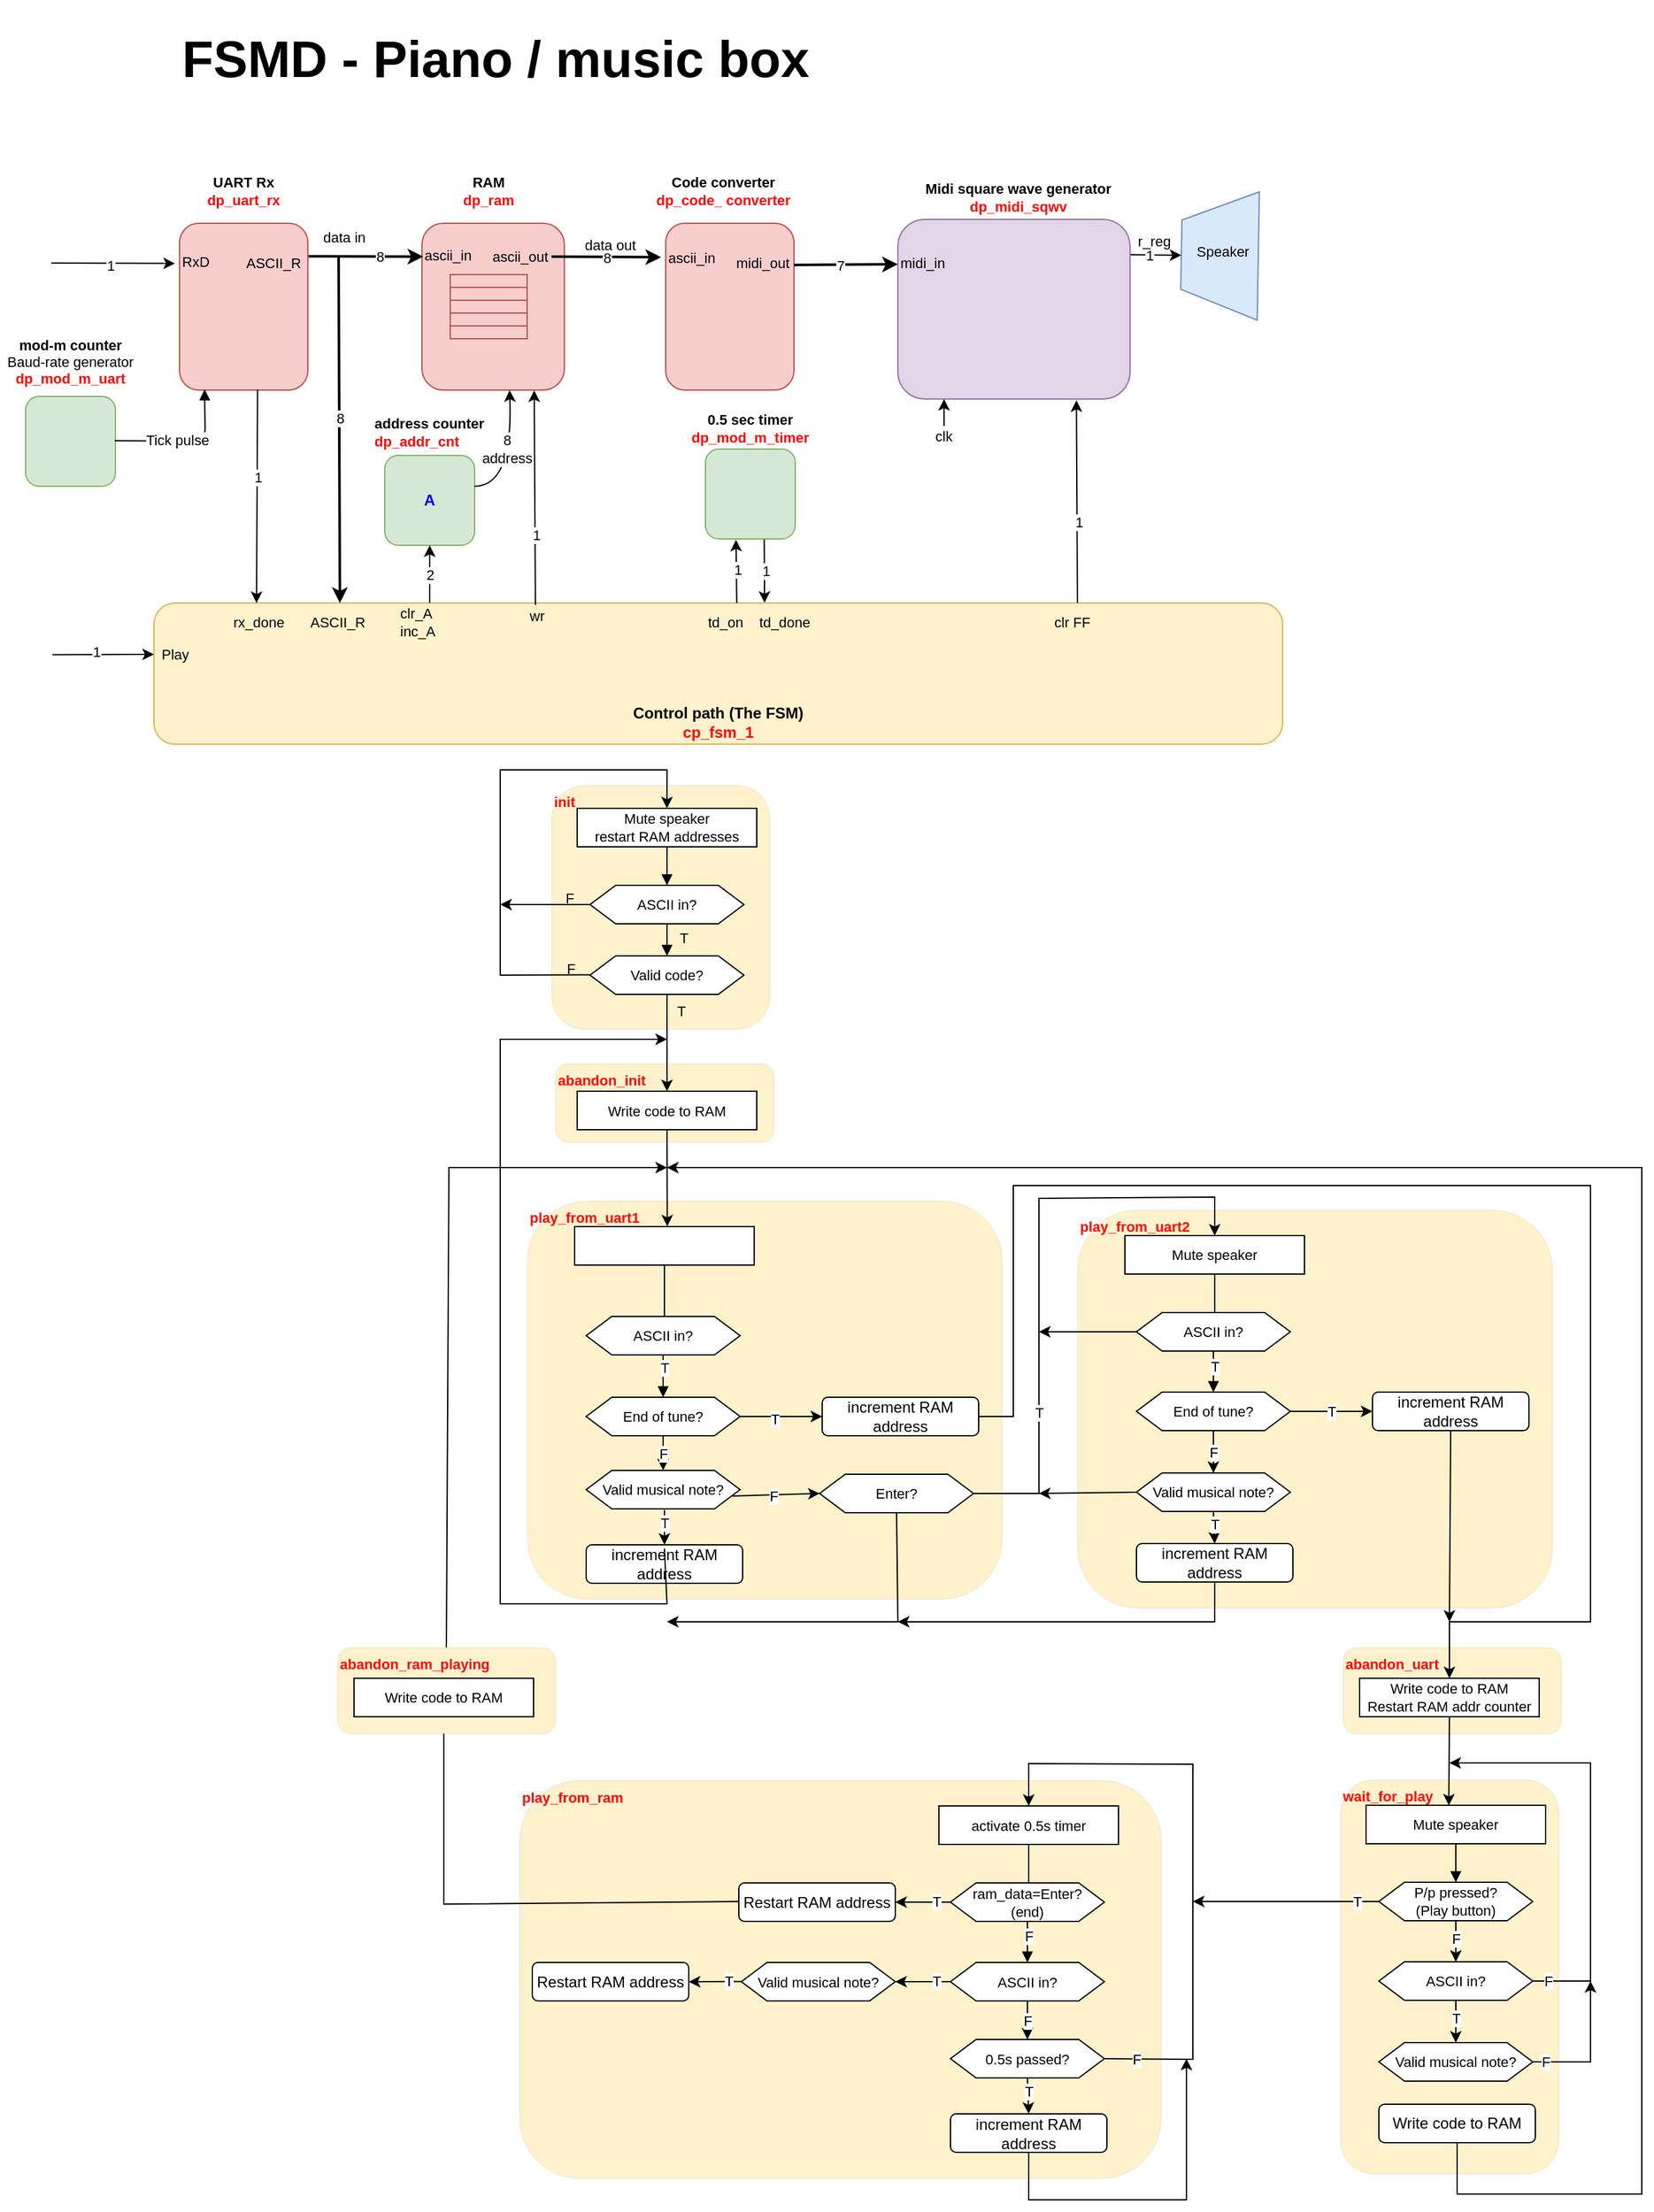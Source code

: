 <mxfile version="23.1.5" type="device">
  <diagram id="C5RBs43oDa-KdzZeNtuy" name="Page-1">
    <mxGraphModel dx="1877" dy="621" grid="1" gridSize="10" guides="1" tooltips="1" connect="1" arrows="1" fold="1" page="1" pageScale="1" pageWidth="827" pageHeight="1169" math="0" shadow="0">
      <root>
        <mxCell id="WIyWlLk6GJQsqaUBKTNV-0" />
        <mxCell id="WIyWlLk6GJQsqaUBKTNV-1" parent="WIyWlLk6GJQsqaUBKTNV-0" />
        <mxCell id="WIyWlLk6GJQsqaUBKTNV-3" value="Control path (The FSM)&lt;br&gt;&lt;font color=&quot;#ff0505&quot;&gt;cp_fsm_1&lt;/font&gt;" style="rounded=1;whiteSpace=wrap;html=1;fontSize=12;glass=0;strokeWidth=1;shadow=0;verticalAlign=bottom;align=center;fontStyle=1;fillColor=#fff2cc;strokeColor=#d6b656;" parent="WIyWlLk6GJQsqaUBKTNV-1" vertex="1">
          <mxGeometry x="40" y="640" width="880" height="110" as="geometry" />
        </mxCell>
        <mxCell id="1hs4knqwZ85UVMhzhQ41-1" value="" style="group" parent="WIyWlLk6GJQsqaUBKTNV-1" vertex="1" connectable="0">
          <mxGeometry x="60" y="304" width="100" height="170" as="geometry" />
        </mxCell>
        <mxCell id="WIyWlLk6GJQsqaUBKTNV-11" value="" style="rounded=1;whiteSpace=wrap;html=1;fontSize=12;glass=0;strokeWidth=1;shadow=0;container=1;fillColor=#f8cecc;strokeColor=#b85450;" parent="1hs4knqwZ85UVMhzhQ41-1" vertex="1">
          <mxGeometry y="40" width="100" height="130" as="geometry" />
        </mxCell>
        <mxCell id="1hs4knqwZ85UVMhzhQ41-13" value="RxD" style="text;html=1;strokeColor=none;fillColor=none;align=left;verticalAlign=middle;whiteSpace=wrap;rounded=0;fontSize=11;fontFamily=Helvetica;fontColor=default;" parent="WIyWlLk6GJQsqaUBKTNV-11" vertex="1">
          <mxGeometry y="15" width="50" height="30" as="geometry" />
        </mxCell>
        <mxCell id="1hs4knqwZ85UVMhzhQ41-0" value="UART Rx&lt;br&gt;&lt;font color=&quot;#ff0505&quot;&gt;dp_uart_rx&lt;/font&gt;" style="text;html=1;strokeColor=none;fillColor=none;align=center;verticalAlign=middle;whiteSpace=wrap;rounded=0;fontSize=11;fontFamily=Helvetica;fontColor=default;fontStyle=1" parent="1hs4knqwZ85UVMhzhQ41-1" vertex="1">
          <mxGeometry x="20" width="60" height="30" as="geometry" />
        </mxCell>
        <mxCell id="-Je3xY0eNUA_XWDG2534-17" value="ASCII_R" style="text;html=1;strokeColor=none;fillColor=none;align=left;verticalAlign=middle;whiteSpace=wrap;rounded=0;fontSize=11;fontFamily=Helvetica;fontColor=default;" vertex="1" parent="1hs4knqwZ85UVMhzhQ41-1">
          <mxGeometry x="50" y="56" width="50" height="30" as="geometry" />
        </mxCell>
        <mxCell id="1hs4knqwZ85UVMhzhQ41-4" value="mod-m counter&lt;br&gt;&lt;span style=&quot;font-weight: normal;&quot;&gt;Baud-rate generator&lt;br&gt;&lt;/span&gt;&lt;font color=&quot;#ff0505&quot;&gt;dp_mod_m_uart&lt;/font&gt;" style="text;html=1;strokeColor=none;fillColor=none;align=center;verticalAlign=middle;whiteSpace=wrap;rounded=0;fontSize=11;fontFamily=Helvetica;fontColor=default;fontStyle=1" parent="WIyWlLk6GJQsqaUBKTNV-1" vertex="1">
          <mxGeometry x="-80" y="429" width="110" height="45" as="geometry" />
        </mxCell>
        <mxCell id="1hs4knqwZ85UVMhzhQ41-3" value="" style="rounded=1;whiteSpace=wrap;html=1;fontSize=12;glass=0;strokeWidth=1;shadow=0;container=1;fillColor=#d5e8d4;strokeColor=#82b366;" parent="WIyWlLk6GJQsqaUBKTNV-1" vertex="1">
          <mxGeometry x="-60" y="479" width="70" height="70" as="geometry">
            <mxRectangle x="-60" y="550" width="50" height="40" as="alternateBounds" />
          </mxGeometry>
        </mxCell>
        <mxCell id="1hs4knqwZ85UVMhzhQ41-5" style="edgeStyle=orthogonalEdgeStyle;rounded=1;orthogonalLoop=1;jettySize=auto;html=1;exitX=1;exitY=0.5;exitDx=0;exitDy=0;entryX=0;entryY=0.75;entryDx=0;entryDy=0;curved=0;endArrow=block;endFill=1;" parent="WIyWlLk6GJQsqaUBKTNV-1" edge="1">
          <mxGeometry relative="1" as="geometry">
            <mxPoint x="9.5" y="513.5" as="sourcePoint" />
            <mxPoint x="79.5" y="473.5" as="targetPoint" />
          </mxGeometry>
        </mxCell>
        <mxCell id="1hs4knqwZ85UVMhzhQ41-6" value="Tick pulse" style="edgeLabel;html=1;align=center;verticalAlign=middle;resizable=0;points=[];" parent="1hs4knqwZ85UVMhzhQ41-5" vertex="1" connectable="0">
          <mxGeometry x="-0.126" y="1" relative="1" as="geometry">
            <mxPoint as="offset" />
          </mxGeometry>
        </mxCell>
        <mxCell id="1hs4knqwZ85UVMhzhQ41-7" value="" style="endArrow=classic;html=1;rounded=0;exitX=0.608;exitY=0.997;exitDx=0;exitDy=0;exitPerimeter=0;" parent="WIyWlLk6GJQsqaUBKTNV-1" source="WIyWlLk6GJQsqaUBKTNV-11" edge="1">
          <mxGeometry width="50" height="50" relative="1" as="geometry">
            <mxPoint x="120" y="550" as="sourcePoint" />
            <mxPoint x="120" y="640" as="targetPoint" />
          </mxGeometry>
        </mxCell>
        <mxCell id="1hs4knqwZ85UVMhzhQ41-9" value="1" style="edgeLabel;html=1;align=center;verticalAlign=middle;resizable=0;points=[];" parent="1hs4knqwZ85UVMhzhQ41-7" vertex="1" connectable="0">
          <mxGeometry x="-0.177" relative="1" as="geometry">
            <mxPoint as="offset" />
          </mxGeometry>
        </mxCell>
        <mxCell id="1hs4knqwZ85UVMhzhQ41-10" value="rx_done" style="text;html=1;strokeColor=none;fillColor=none;align=left;verticalAlign=middle;whiteSpace=wrap;rounded=0;fontSize=11;fontFamily=Helvetica;fontColor=default;" parent="WIyWlLk6GJQsqaUBKTNV-1" vertex="1">
          <mxGeometry x="100" y="640" width="50" height="30" as="geometry" />
        </mxCell>
        <mxCell id="1hs4knqwZ85UVMhzhQ41-11" value="" style="endArrow=classic;html=1;rounded=0;entryX=-0.036;entryY=0.241;entryDx=0;entryDy=0;entryPerimeter=0;" parent="WIyWlLk6GJQsqaUBKTNV-1" target="WIyWlLk6GJQsqaUBKTNV-11" edge="1">
          <mxGeometry width="50" height="50" relative="1" as="geometry">
            <mxPoint x="-40" y="375" as="sourcePoint" />
            <mxPoint x="90" y="419" as="targetPoint" />
          </mxGeometry>
        </mxCell>
        <mxCell id="1hs4knqwZ85UVMhzhQ41-12" value="1" style="edgeLabel;html=1;align=center;verticalAlign=middle;resizable=0;points=[];" parent="1hs4knqwZ85UVMhzhQ41-11" vertex="1" connectable="0">
          <mxGeometry x="-0.045" y="-2" relative="1" as="geometry">
            <mxPoint as="offset" />
          </mxGeometry>
        </mxCell>
        <mxCell id="1hs4knqwZ85UVMhzhQ41-14" value="" style="endArrow=classic;html=1;rounded=0;entryX=-0.001;entryY=0.532;entryDx=0;entryDy=0;entryPerimeter=0;" parent="WIyWlLk6GJQsqaUBKTNV-1" edge="1">
          <mxGeometry width="50" height="50" relative="1" as="geometry">
            <mxPoint x="-39.12" y="680.2" as="sourcePoint" />
            <mxPoint x="40.0" y="680" as="targetPoint" />
          </mxGeometry>
        </mxCell>
        <mxCell id="1hs4knqwZ85UVMhzhQ41-16" value="1" style="edgeLabel;html=1;align=center;verticalAlign=middle;resizable=0;points=[];" parent="1hs4knqwZ85UVMhzhQ41-14" vertex="1" connectable="0">
          <mxGeometry x="-0.136" y="2" relative="1" as="geometry">
            <mxPoint as="offset" />
          </mxGeometry>
        </mxCell>
        <mxCell id="1hs4knqwZ85UVMhzhQ41-15" value="Play" style="text;html=1;strokeColor=none;fillColor=none;align=left;verticalAlign=middle;whiteSpace=wrap;rounded=0;fontSize=11;fontFamily=Helvetica;fontColor=default;" parent="WIyWlLk6GJQsqaUBKTNV-1" vertex="1">
          <mxGeometry x="44" y="665" width="50" height="30" as="geometry" />
        </mxCell>
        <mxCell id="1hs4knqwZ85UVMhzhQ41-17" value="" style="group" parent="WIyWlLk6GJQsqaUBKTNV-1" vertex="1" connectable="0">
          <mxGeometry x="240" y="304" width="120" height="170" as="geometry" />
        </mxCell>
        <mxCell id="1hs4knqwZ85UVMhzhQ41-18" value="" style="rounded=1;whiteSpace=wrap;html=1;fontSize=12;glass=0;strokeWidth=1;shadow=0;container=1;fillColor=#f8cecc;strokeColor=#b85450;" parent="1hs4knqwZ85UVMhzhQ41-17" vertex="1">
          <mxGeometry x="9" y="40" width="111" height="130" as="geometry">
            <mxRectangle y="40" width="50" height="40" as="alternateBounds" />
          </mxGeometry>
        </mxCell>
        <mxCell id="1hs4knqwZ85UVMhzhQ41-25" value="" style="shape=table;startSize=0;container=1;collapsible=0;childLayout=tableLayout;fontSize=16;rounded=1;swimlaneLine=0;fillColor=#f8cecc;strokeColor=#b85450;" parent="1hs4knqwZ85UVMhzhQ41-18" vertex="1">
          <mxGeometry x="22" y="40" width="60" height="50" as="geometry" />
        </mxCell>
        <mxCell id="1hs4knqwZ85UVMhzhQ41-26" value="" style="shape=tableRow;horizontal=0;startSize=0;swimlaneHead=0;swimlaneBody=0;strokeColor=inherit;top=0;left=0;bottom=0;right=0;collapsible=0;dropTarget=0;fillColor=none;points=[[0,0.5],[1,0.5]];portConstraint=eastwest;fontSize=16;" parent="1hs4knqwZ85UVMhzhQ41-25" vertex="1">
          <mxGeometry width="60" height="10" as="geometry" />
        </mxCell>
        <mxCell id="1hs4knqwZ85UVMhzhQ41-27" value="" style="shape=partialRectangle;html=1;whiteSpace=wrap;connectable=0;strokeColor=inherit;overflow=hidden;fillColor=none;top=0;left=0;bottom=0;right=0;pointerEvents=1;fontSize=16;" parent="1hs4knqwZ85UVMhzhQ41-26" vertex="1">
          <mxGeometry width="60" height="10" as="geometry">
            <mxRectangle width="60" height="10" as="alternateBounds" />
          </mxGeometry>
        </mxCell>
        <mxCell id="1hs4knqwZ85UVMhzhQ41-30" value="" style="shape=tableRow;horizontal=0;startSize=0;swimlaneHead=0;swimlaneBody=0;strokeColor=inherit;top=0;left=0;bottom=0;right=0;collapsible=0;dropTarget=0;fillColor=none;points=[[0,0.5],[1,0.5]];portConstraint=eastwest;fontSize=16;" parent="1hs4knqwZ85UVMhzhQ41-25" vertex="1">
          <mxGeometry y="10" width="60" height="10" as="geometry" />
        </mxCell>
        <mxCell id="1hs4knqwZ85UVMhzhQ41-31" value="" style="shape=partialRectangle;html=1;whiteSpace=wrap;connectable=0;strokeColor=inherit;overflow=hidden;fillColor=none;top=0;left=0;bottom=0;right=0;pointerEvents=1;fontSize=16;" parent="1hs4knqwZ85UVMhzhQ41-30" vertex="1">
          <mxGeometry width="60" height="10" as="geometry">
            <mxRectangle width="60" height="10" as="alternateBounds" />
          </mxGeometry>
        </mxCell>
        <mxCell id="1hs4knqwZ85UVMhzhQ41-40" style="shape=tableRow;horizontal=0;startSize=0;swimlaneHead=0;swimlaneBody=0;strokeColor=inherit;top=0;left=0;bottom=0;right=0;collapsible=0;dropTarget=0;fillColor=none;points=[[0,0.5],[1,0.5]];portConstraint=eastwest;fontSize=16;" parent="1hs4knqwZ85UVMhzhQ41-25" vertex="1">
          <mxGeometry y="20" width="60" height="10" as="geometry" />
        </mxCell>
        <mxCell id="1hs4knqwZ85UVMhzhQ41-41" style="shape=partialRectangle;html=1;whiteSpace=wrap;connectable=0;strokeColor=inherit;overflow=hidden;fillColor=none;top=0;left=0;bottom=0;right=0;pointerEvents=1;fontSize=16;" parent="1hs4knqwZ85UVMhzhQ41-40" vertex="1">
          <mxGeometry width="60" height="10" as="geometry">
            <mxRectangle width="60" height="10" as="alternateBounds" />
          </mxGeometry>
        </mxCell>
        <mxCell id="1hs4knqwZ85UVMhzhQ41-38" style="shape=tableRow;horizontal=0;startSize=0;swimlaneHead=0;swimlaneBody=0;strokeColor=inherit;top=0;left=0;bottom=0;right=0;collapsible=0;dropTarget=0;fillColor=none;points=[[0,0.5],[1,0.5]];portConstraint=eastwest;fontSize=16;" parent="1hs4knqwZ85UVMhzhQ41-25" vertex="1">
          <mxGeometry y="30" width="60" height="10" as="geometry" />
        </mxCell>
        <mxCell id="1hs4knqwZ85UVMhzhQ41-39" style="shape=partialRectangle;html=1;whiteSpace=wrap;connectable=0;strokeColor=inherit;overflow=hidden;fillColor=none;top=0;left=0;bottom=0;right=0;pointerEvents=1;fontSize=16;" parent="1hs4knqwZ85UVMhzhQ41-38" vertex="1">
          <mxGeometry width="60" height="10" as="geometry">
            <mxRectangle width="60" height="10" as="alternateBounds" />
          </mxGeometry>
        </mxCell>
        <mxCell id="1hs4knqwZ85UVMhzhQ41-34" value="" style="shape=tableRow;horizontal=0;startSize=0;swimlaneHead=0;swimlaneBody=0;strokeColor=inherit;top=0;left=0;bottom=0;right=0;collapsible=0;dropTarget=0;fillColor=none;points=[[0,0.5],[1,0.5]];portConstraint=eastwest;fontSize=16;" parent="1hs4knqwZ85UVMhzhQ41-25" vertex="1">
          <mxGeometry y="40" width="60" height="10" as="geometry" />
        </mxCell>
        <mxCell id="1hs4knqwZ85UVMhzhQ41-35" value="" style="shape=partialRectangle;html=1;whiteSpace=wrap;connectable=0;strokeColor=inherit;overflow=hidden;fillColor=none;top=0;left=0;bottom=0;right=0;pointerEvents=1;fontSize=16;" parent="1hs4knqwZ85UVMhzhQ41-34" vertex="1">
          <mxGeometry width="60" height="10" as="geometry">
            <mxRectangle width="60" height="10" as="alternateBounds" />
          </mxGeometry>
        </mxCell>
        <mxCell id="1hs4knqwZ85UVMhzhQ41-54" value="" style="group" parent="1hs4knqwZ85UVMhzhQ41-18" vertex="1" connectable="0">
          <mxGeometry x="190" y="-40" width="100" height="170" as="geometry" />
        </mxCell>
        <mxCell id="1hs4knqwZ85UVMhzhQ41-55" value="" style="rounded=1;whiteSpace=wrap;html=1;fontSize=12;glass=0;strokeWidth=1;shadow=0;container=1;fillColor=#f8cecc;strokeColor=#b85450;" parent="1hs4knqwZ85UVMhzhQ41-54" vertex="1">
          <mxGeometry y="40" width="100" height="130" as="geometry" />
        </mxCell>
        <mxCell id="1hs4knqwZ85UVMhzhQ41-57" value="Code converter&lt;br&gt;&lt;font color=&quot;#ff0505&quot;&gt;dp_code_ converter&lt;/font&gt;" style="text;html=1;strokeColor=none;fillColor=none;align=center;verticalAlign=middle;whiteSpace=wrap;rounded=0;fontSize=11;fontFamily=Helvetica;fontColor=default;fontStyle=1" parent="1hs4knqwZ85UVMhzhQ41-54" vertex="1">
          <mxGeometry x="-10" width="110" height="30" as="geometry" />
        </mxCell>
        <mxCell id="-Je3xY0eNUA_XWDG2534-25" value="ascii_in" style="text;html=1;strokeColor=none;fillColor=none;align=left;verticalAlign=middle;whiteSpace=wrap;rounded=0;fontSize=11;fontFamily=Helvetica;fontColor=default;" vertex="1" parent="1hs4knqwZ85UVMhzhQ41-54">
          <mxGeometry y="52" width="50" height="30" as="geometry" />
        </mxCell>
        <mxCell id="-Je3xY0eNUA_XWDG2534-23" value="ascii_in" style="text;html=1;strokeColor=none;fillColor=none;align=left;verticalAlign=middle;whiteSpace=wrap;rounded=0;fontSize=11;fontFamily=Helvetica;fontColor=default;" vertex="1" parent="1hs4knqwZ85UVMhzhQ41-18">
          <mxGeometry y="10" width="50" height="30" as="geometry" />
        </mxCell>
        <mxCell id="-Je3xY0eNUA_XWDG2534-24" value="ascii_out" style="text;html=1;strokeColor=none;fillColor=none;align=left;verticalAlign=middle;whiteSpace=wrap;rounded=0;fontSize=11;fontFamily=Helvetica;fontColor=default;" vertex="1" parent="1hs4knqwZ85UVMhzhQ41-18">
          <mxGeometry x="53" y="11" width="50" height="30" as="geometry" />
        </mxCell>
        <mxCell id="1hs4knqwZ85UVMhzhQ41-20" value="RAM&lt;br&gt;&lt;font color=&quot;#ff0505&quot;&gt;dp_ram&lt;/font&gt;" style="text;html=1;strokeColor=none;fillColor=none;align=center;verticalAlign=middle;whiteSpace=wrap;rounded=0;fontSize=11;fontFamily=Helvetica;fontColor=default;fontStyle=1" parent="1hs4knqwZ85UVMhzhQ41-17" vertex="1">
          <mxGeometry x="31" width="60" height="30" as="geometry" />
        </mxCell>
        <mxCell id="1hs4knqwZ85UVMhzhQ41-22" value="" style="endArrow=classic;html=1;rounded=0;exitX=1.006;exitY=0.175;exitDx=0;exitDy=0;exitPerimeter=0;strokeWidth=2;" parent="WIyWlLk6GJQsqaUBKTNV-1" edge="1">
          <mxGeometry width="50" height="50" relative="1" as="geometry">
            <mxPoint x="160.6" y="369.75" as="sourcePoint" />
            <mxPoint x="250" y="370" as="targetPoint" />
          </mxGeometry>
        </mxCell>
        <mxCell id="1hs4knqwZ85UVMhzhQ41-24" value="8" style="edgeLabel;html=1;align=center;verticalAlign=middle;resizable=0;points=[];" parent="1hs4knqwZ85UVMhzhQ41-22" vertex="1" connectable="0">
          <mxGeometry x="0.233" relative="1" as="geometry">
            <mxPoint as="offset" />
          </mxGeometry>
        </mxCell>
        <mxCell id="1hs4knqwZ85UVMhzhQ41-42" value="" style="endArrow=classic;html=1;rounded=0;entryX=0.5;entryY=0;entryDx=0;entryDy=0;strokeWidth=2;" parent="WIyWlLk6GJQsqaUBKTNV-1" target="1hs4knqwZ85UVMhzhQ41-44" edge="1">
          <mxGeometry width="50" height="50" relative="1" as="geometry">
            <mxPoint x="184" y="370" as="sourcePoint" />
            <mxPoint x="186.08" y="635.15" as="targetPoint" />
          </mxGeometry>
        </mxCell>
        <mxCell id="1hs4knqwZ85UVMhzhQ41-43" value="8" style="edgeLabel;html=1;align=center;verticalAlign=middle;resizable=0;points=[];" parent="1hs4knqwZ85UVMhzhQ41-42" vertex="1" connectable="0">
          <mxGeometry x="-0.065" relative="1" as="geometry">
            <mxPoint as="offset" />
          </mxGeometry>
        </mxCell>
        <mxCell id="1hs4knqwZ85UVMhzhQ41-44" value="ASCII_R" style="text;html=1;strokeColor=none;fillColor=none;align=left;verticalAlign=middle;whiteSpace=wrap;rounded=0;fontSize=11;fontFamily=Helvetica;fontColor=default;" parent="WIyWlLk6GJQsqaUBKTNV-1" vertex="1">
          <mxGeometry x="160" y="640" width="50" height="30" as="geometry" />
        </mxCell>
        <mxCell id="1hs4knqwZ85UVMhzhQ41-45" value="address counter&lt;span style=&quot;font-weight: 400;&quot;&gt;&lt;br&gt;&lt;/span&gt;&lt;font color=&quot;#ff0505&quot;&gt;dp_addr_cnt&lt;/font&gt;" style="text;html=1;strokeColor=none;fillColor=none;align=left;verticalAlign=middle;whiteSpace=wrap;rounded=0;fontSize=11;fontFamily=Helvetica;fontColor=default;fontStyle=1" parent="WIyWlLk6GJQsqaUBKTNV-1" vertex="1">
          <mxGeometry x="210" y="484" width="90" height="45" as="geometry" />
        </mxCell>
        <mxCell id="1hs4knqwZ85UVMhzhQ41-46" value="&lt;font color=&quot;#0000ff&quot;&gt;A&lt;/font&gt;" style="rounded=1;whiteSpace=wrap;html=1;fontSize=12;glass=0;strokeWidth=1;shadow=0;container=1;fontStyle=1;fillColor=#d5e8d4;strokeColor=#82b366;" parent="WIyWlLk6GJQsqaUBKTNV-1" vertex="1">
          <mxGeometry x="220" y="525" width="70" height="70" as="geometry">
            <mxRectangle x="-60" y="550" width="50" height="40" as="alternateBounds" />
          </mxGeometry>
        </mxCell>
        <mxCell id="1hs4knqwZ85UVMhzhQ41-47" value="" style="curved=1;endArrow=classic;html=1;rounded=0;entryX=0.615;entryY=1.001;entryDx=0;entryDy=0;entryPerimeter=0;" parent="WIyWlLk6GJQsqaUBKTNV-1" target="1hs4knqwZ85UVMhzhQ41-18" edge="1">
          <mxGeometry width="50" height="50" relative="1" as="geometry">
            <mxPoint x="290" y="549" as="sourcePoint" />
            <mxPoint x="310" y="480" as="targetPoint" />
            <Array as="points">
              <mxPoint x="320" y="549" />
            </Array>
          </mxGeometry>
        </mxCell>
        <mxCell id="1hs4knqwZ85UVMhzhQ41-53" value="8&lt;br&gt;address" style="edgeLabel;html=1;align=center;verticalAlign=middle;resizable=0;points=[];" parent="1hs4knqwZ85UVMhzhQ41-47" vertex="1" connectable="0">
          <mxGeometry x="0.426" y="1" relative="1" as="geometry">
            <mxPoint x="-3" y="16" as="offset" />
          </mxGeometry>
        </mxCell>
        <mxCell id="1hs4knqwZ85UVMhzhQ41-48" value="" style="endArrow=classic;html=1;rounded=0;entryX=0.5;entryY=1;entryDx=0;entryDy=0;exitX=0.5;exitY=0;exitDx=0;exitDy=0;" parent="WIyWlLk6GJQsqaUBKTNV-1" source="1hs4knqwZ85UVMhzhQ41-50" target="1hs4knqwZ85UVMhzhQ41-46" edge="1">
          <mxGeometry width="50" height="50" relative="1" as="geometry">
            <mxPoint x="320" y="620" as="sourcePoint" />
            <mxPoint x="254.71" y="640" as="targetPoint" />
          </mxGeometry>
        </mxCell>
        <mxCell id="1hs4knqwZ85UVMhzhQ41-49" value="2" style="edgeLabel;html=1;align=center;verticalAlign=middle;resizable=0;points=[];" parent="1hs4knqwZ85UVMhzhQ41-48" vertex="1" connectable="0">
          <mxGeometry x="-0.031" relative="1" as="geometry">
            <mxPoint as="offset" />
          </mxGeometry>
        </mxCell>
        <mxCell id="1hs4knqwZ85UVMhzhQ41-50" value="clr_A&lt;br&gt;inc_A" style="text;html=1;strokeColor=none;fillColor=none;align=left;verticalAlign=middle;whiteSpace=wrap;rounded=0;fontSize=11;fontFamily=Helvetica;fontColor=default;" parent="WIyWlLk6GJQsqaUBKTNV-1" vertex="1">
          <mxGeometry x="230" y="640" width="50" height="30" as="geometry" />
        </mxCell>
        <mxCell id="1hs4knqwZ85UVMhzhQ41-58" value="" style="endArrow=classic;html=1;rounded=0;entryX=-0.071;entryY=0.382;entryDx=0;entryDy=0;strokeWidth=2;entryPerimeter=0;" parent="WIyWlLk6GJQsqaUBKTNV-1" edge="1">
          <mxGeometry width="50" height="50" relative="1" as="geometry">
            <mxPoint x="350" y="370" as="sourcePoint" />
            <mxPoint x="435.45" y="370.46" as="targetPoint" />
          </mxGeometry>
        </mxCell>
        <mxCell id="1hs4knqwZ85UVMhzhQ41-59" value="8" style="edgeLabel;html=1;align=center;verticalAlign=middle;resizable=0;points=[];" parent="1hs4knqwZ85UVMhzhQ41-58" vertex="1" connectable="0">
          <mxGeometry x="0.233" relative="1" as="geometry">
            <mxPoint x="-10" as="offset" />
          </mxGeometry>
        </mxCell>
        <mxCell id="1hs4knqwZ85UVMhzhQ41-60" value="data in" style="text;html=1;strokeColor=none;fillColor=none;align=left;verticalAlign=middle;whiteSpace=wrap;rounded=0;fontSize=11;fontFamily=Helvetica;fontColor=default;" parent="WIyWlLk6GJQsqaUBKTNV-1" vertex="1">
          <mxGeometry x="170" y="340" width="50" height="30" as="geometry" />
        </mxCell>
        <mxCell id="1hs4knqwZ85UVMhzhQ41-61" value="td_done" style="text;html=1;strokeColor=none;fillColor=none;align=left;verticalAlign=middle;whiteSpace=wrap;rounded=0;fontSize=11;fontFamily=Helvetica;fontColor=default;" parent="WIyWlLk6GJQsqaUBKTNV-1" vertex="1">
          <mxGeometry x="510" y="645" width="50" height="20" as="geometry" />
        </mxCell>
        <mxCell id="1hs4knqwZ85UVMhzhQ41-70" value="" style="endArrow=classic;html=1;rounded=0;entryX=0.769;entryY=1.007;entryDx=0;entryDy=0;entryPerimeter=0;" parent="WIyWlLk6GJQsqaUBKTNV-1" target="iTdjxesaE1dYajYo7gTS-0" edge="1">
          <mxGeometry width="50" height="50" relative="1" as="geometry">
            <mxPoint x="760" y="640" as="sourcePoint" />
            <mxPoint x="761" y="459" as="targetPoint" />
          </mxGeometry>
        </mxCell>
        <mxCell id="1hs4knqwZ85UVMhzhQ41-71" value="1" style="edgeLabel;html=1;align=center;verticalAlign=middle;resizable=0;points=[];" parent="1hs4knqwZ85UVMhzhQ41-70" vertex="1" connectable="0">
          <mxGeometry x="-0.199" y="-1" relative="1" as="geometry">
            <mxPoint as="offset" />
          </mxGeometry>
        </mxCell>
        <mxCell id="1hs4knqwZ85UVMhzhQ41-72" value="clr FF" style="text;html=1;strokeColor=none;fillColor=none;align=left;verticalAlign=middle;whiteSpace=wrap;rounded=0;fontSize=11;fontFamily=Helvetica;fontColor=default;" parent="WIyWlLk6GJQsqaUBKTNV-1" vertex="1">
          <mxGeometry x="740" y="640" width="50" height="30" as="geometry" />
        </mxCell>
        <mxCell id="1hs4knqwZ85UVMhzhQ41-76" value="0.5 sec timer&lt;br&gt;&lt;font color=&quot;#ff0505&quot;&gt;dp_mod_m_timer&lt;/font&gt;" style="text;html=1;strokeColor=none;fillColor=none;align=center;verticalAlign=middle;whiteSpace=wrap;rounded=0;fontSize=11;fontFamily=Helvetica;fontColor=default;fontStyle=1" parent="WIyWlLk6GJQsqaUBKTNV-1" vertex="1">
          <mxGeometry x="450" y="481" width="110" height="45" as="geometry" />
        </mxCell>
        <mxCell id="1hs4knqwZ85UVMhzhQ41-77" value="" style="rounded=1;whiteSpace=wrap;html=1;fontSize=12;glass=0;strokeWidth=1;shadow=0;container=1;fillColor=#d5e8d4;strokeColor=#82b366;" parent="WIyWlLk6GJQsqaUBKTNV-1" vertex="1">
          <mxGeometry x="470" y="520" width="70" height="70" as="geometry">
            <mxRectangle x="-60" y="550" width="50" height="40" as="alternateBounds" />
          </mxGeometry>
        </mxCell>
        <mxCell id="1hs4knqwZ85UVMhzhQ41-78" value="" style="endArrow=classic;html=1;rounded=0;exitX=0.505;exitY=0;exitDx=0;exitDy=0;exitPerimeter=0;entryX=0.197;entryY=1.01;entryDx=0;entryDy=0;entryPerimeter=0;" parent="WIyWlLk6GJQsqaUBKTNV-1" edge="1">
          <mxGeometry width="50" height="50" relative="1" as="geometry">
            <mxPoint x="494.4" y="640" as="sourcePoint" />
            <mxPoint x="493.79" y="590.7" as="targetPoint" />
          </mxGeometry>
        </mxCell>
        <mxCell id="1hs4knqwZ85UVMhzhQ41-80" value="1" style="edgeLabel;html=1;align=center;verticalAlign=middle;resizable=0;points=[];" parent="1hs4knqwZ85UVMhzhQ41-78" vertex="1" connectable="0">
          <mxGeometry x="-0.05" y="-1" relative="1" as="geometry">
            <mxPoint y="-3" as="offset" />
          </mxGeometry>
        </mxCell>
        <mxCell id="1hs4knqwZ85UVMhzhQ41-79" value="" style="endArrow=classic;html=1;rounded=0;exitX=0.654;exitY=1.006;exitDx=0;exitDy=0;exitPerimeter=0;entryX=0.541;entryY=-0.002;entryDx=0;entryDy=0;entryPerimeter=0;" parent="WIyWlLk6GJQsqaUBKTNV-1" source="1hs4knqwZ85UVMhzhQ41-77" target="WIyWlLk6GJQsqaUBKTNV-3" edge="1">
          <mxGeometry width="50" height="50" relative="1" as="geometry">
            <mxPoint x="490" y="560" as="sourcePoint" />
            <mxPoint x="540" y="510" as="targetPoint" />
          </mxGeometry>
        </mxCell>
        <mxCell id="1hs4knqwZ85UVMhzhQ41-81" value="1" style="edgeLabel;html=1;align=center;verticalAlign=middle;resizable=0;points=[];" parent="1hs4knqwZ85UVMhzhQ41-79" vertex="1" connectable="0">
          <mxGeometry x="-0.312" y="1" relative="1" as="geometry">
            <mxPoint y="7" as="offset" />
          </mxGeometry>
        </mxCell>
        <mxCell id="1hs4knqwZ85UVMhzhQ41-82" value="data out" style="text;html=1;strokeColor=none;fillColor=none;align=left;verticalAlign=middle;whiteSpace=wrap;rounded=0;fontSize=11;fontFamily=Helvetica;fontColor=default;" parent="WIyWlLk6GJQsqaUBKTNV-1" vertex="1">
          <mxGeometry x="374" y="351" width="50" height="20" as="geometry" />
        </mxCell>
        <mxCell id="1hs4knqwZ85UVMhzhQ41-83" value="td_on" style="text;html=1;strokeColor=none;fillColor=none;align=left;verticalAlign=middle;whiteSpace=wrap;rounded=0;fontSize=11;fontFamily=Helvetica;fontColor=default;" parent="WIyWlLk6GJQsqaUBKTNV-1" vertex="1">
          <mxGeometry x="470" y="645" width="50" height="20" as="geometry" />
        </mxCell>
        <mxCell id="1hs4knqwZ85UVMhzhQ41-84" value="" style="endArrow=classic;html=1;rounded=0;entryX=0.842;entryY=1.002;entryDx=0;entryDy=0;entryPerimeter=0;exitX=0.338;exitY=0.012;exitDx=0;exitDy=0;exitPerimeter=0;" parent="WIyWlLk6GJQsqaUBKTNV-1" edge="1" source="WIyWlLk6GJQsqaUBKTNV-3">
          <mxGeometry width="50" height="50" relative="1" as="geometry">
            <mxPoint x="340.613" y="635" as="sourcePoint" />
            <mxPoint x="336.462" y="474.26" as="targetPoint" />
          </mxGeometry>
        </mxCell>
        <mxCell id="1hs4knqwZ85UVMhzhQ41-85" value="1" style="edgeLabel;html=1;align=center;verticalAlign=middle;resizable=0;points=[];" parent="1hs4knqwZ85UVMhzhQ41-84" vertex="1" connectable="0">
          <mxGeometry x="-0.347" y="-1" relative="1" as="geometry">
            <mxPoint as="offset" />
          </mxGeometry>
        </mxCell>
        <mxCell id="1hs4knqwZ85UVMhzhQ41-86" value="wr" style="text;html=1;strokeColor=none;fillColor=none;align=left;verticalAlign=middle;whiteSpace=wrap;rounded=0;fontSize=11;fontFamily=Helvetica;fontColor=default;" parent="WIyWlLk6GJQsqaUBKTNV-1" vertex="1">
          <mxGeometry x="331" y="635" width="26" height="30" as="geometry" />
        </mxCell>
        <mxCell id="1hs4knqwZ85UVMhzhQ41-88" value="" style="verticalLabelPosition=middle;verticalAlign=middle;html=1;shape=trapezoid;perimeter=trapezoidPerimeter;whiteSpace=wrap;size=0.23;arcSize=10;flipV=1;labelPosition=center;align=center;rotation=91;fillColor=#dae8fc;strokeColor=#6c8ebf;" parent="WIyWlLk6GJQsqaUBKTNV-1" vertex="1">
          <mxGeometry x="821" y="339" width="100" height="60" as="geometry" />
        </mxCell>
        <mxCell id="1hs4knqwZ85UVMhzhQ41-89" value="" style="endArrow=classic;html=1;rounded=0;exitX=1;exitY=0.25;exitDx=0;exitDy=0;" parent="WIyWlLk6GJQsqaUBKTNV-1" edge="1">
          <mxGeometry width="50" height="50" relative="1" as="geometry">
            <mxPoint x="801" y="368.5" as="sourcePoint" />
            <mxPoint x="841" y="369" as="targetPoint" />
          </mxGeometry>
        </mxCell>
        <mxCell id="1hs4knqwZ85UVMhzhQ41-91" value="1" style="edgeLabel;html=1;align=center;verticalAlign=middle;resizable=0;points=[];" parent="1hs4knqwZ85UVMhzhQ41-89" vertex="1" connectable="0">
          <mxGeometry x="-0.272" relative="1" as="geometry">
            <mxPoint as="offset" />
          </mxGeometry>
        </mxCell>
        <mxCell id="1hs4knqwZ85UVMhzhQ41-90" value="Speaker" style="text;html=1;strokeColor=none;fillColor=none;align=left;verticalAlign=middle;whiteSpace=wrap;rounded=0;fontSize=11;fontFamily=Helvetica;fontColor=default;" parent="WIyWlLk6GJQsqaUBKTNV-1" vertex="1">
          <mxGeometry x="851" y="356" width="50" height="20" as="geometry" />
        </mxCell>
        <mxCell id="1hs4knqwZ85UVMhzhQ41-93" value="FSMD - Piano / music box" style="text;html=1;strokeColor=none;fillColor=none;align=left;verticalAlign=middle;whiteSpace=wrap;rounded=0;fontSize=40;fontFamily=Helvetica;fontColor=default;fontStyle=1" parent="WIyWlLk6GJQsqaUBKTNV-1" vertex="1">
          <mxGeometry x="60" y="170" width="580" height="90" as="geometry" />
        </mxCell>
        <mxCell id="1hs4knqwZ85UVMhzhQ41-106" value="" style="endArrow=classic;html=1;rounded=0;" parent="WIyWlLk6GJQsqaUBKTNV-1" edge="1">
          <mxGeometry width="50" height="50" relative="1" as="geometry">
            <mxPoint x="656" y="502" as="sourcePoint" />
            <mxPoint x="656" y="481" as="targetPoint" />
          </mxGeometry>
        </mxCell>
        <mxCell id="1hs4knqwZ85UVMhzhQ41-107" value="clk" style="text;html=1;strokeColor=none;fillColor=none;align=center;verticalAlign=middle;whiteSpace=wrap;rounded=0;fontSize=11;fontFamily=Helvetica;fontColor=default;" parent="WIyWlLk6GJQsqaUBKTNV-1" vertex="1">
          <mxGeometry x="631" y="500" width="50" height="20" as="geometry" />
        </mxCell>
        <mxCell id="1hs4knqwZ85UVMhzhQ41-109" value="r_reg" style="text;html=1;strokeColor=none;fillColor=none;align=center;verticalAlign=middle;whiteSpace=wrap;rounded=0;fontSize=11;fontFamily=Helvetica;fontColor=default;" parent="WIyWlLk6GJQsqaUBKTNV-1" vertex="1">
          <mxGeometry x="795" y="348" width="50" height="20" as="geometry" />
        </mxCell>
        <mxCell id="iTdjxesaE1dYajYo7gTS-0" value="" style="rounded=1;whiteSpace=wrap;html=1;fillColor=#e1d5e7;strokeColor=#9673a6;" parent="WIyWlLk6GJQsqaUBKTNV-1" vertex="1">
          <mxGeometry x="620" y="341" width="181" height="140" as="geometry" />
        </mxCell>
        <mxCell id="iTdjxesaE1dYajYo7gTS-7" value="Midi square wave generator&lt;br style=&quot;border-color: var(--border-color);&quot;&gt;&lt;font style=&quot;border-color: var(--border-color);&quot; color=&quot;#ff0505&quot;&gt;dp_midi_sqwv&lt;/font&gt;" style="text;html=1;strokeColor=none;fillColor=none;align=center;verticalAlign=middle;whiteSpace=wrap;rounded=0;fontSize=11;fontFamily=Helvetica;fontColor=default;fontStyle=1" parent="WIyWlLk6GJQsqaUBKTNV-1" vertex="1">
          <mxGeometry x="631" y="301" width="165.5" height="45" as="geometry" />
        </mxCell>
        <mxCell id="iTdjxesaE1dYajYo7gTS-14" value="midi_in" style="text;html=1;strokeColor=none;fillColor=none;align=left;verticalAlign=middle;whiteSpace=wrap;rounded=0;fontSize=11;fontFamily=Helvetica;fontColor=default;" parent="WIyWlLk6GJQsqaUBKTNV-1" vertex="1">
          <mxGeometry x="620" y="365" width="50" height="20" as="geometry" />
        </mxCell>
        <mxCell id="iTdjxesaE1dYajYo7gTS-19" value="" style="endArrow=classic;html=1;rounded=0;exitX=1;exitY=0.25;exitDx=0;exitDy=0;entryX=0;entryY=0.25;entryDx=0;entryDy=0;strokeWidth=2;" parent="WIyWlLk6GJQsqaUBKTNV-1" source="1hs4knqwZ85UVMhzhQ41-55" target="iTdjxesaE1dYajYo7gTS-0" edge="1">
          <mxGeometry width="50" height="50" relative="1" as="geometry">
            <mxPoint x="520" y="470" as="sourcePoint" />
            <mxPoint x="570" y="420" as="targetPoint" />
          </mxGeometry>
        </mxCell>
        <mxCell id="iTdjxesaE1dYajYo7gTS-20" value="7" style="edgeLabel;html=1;align=center;verticalAlign=middle;resizable=0;points=[];" parent="iTdjxesaE1dYajYo7gTS-19" vertex="1" connectable="0">
          <mxGeometry x="-0.121" relative="1" as="geometry">
            <mxPoint as="offset" />
          </mxGeometry>
        </mxCell>
        <mxCell id="iTdjxesaE1dYajYo7gTS-22" value="init" style="rounded=1;whiteSpace=wrap;html=1;fontFamily=Helvetica;fontSize=11;fontColor=#FF0505;fillColor=#FFF2CC;strokeWidth=0;align=left;verticalAlign=top;fontStyle=1" parent="WIyWlLk6GJQsqaUBKTNV-1" vertex="1">
          <mxGeometry x="350" y="782" width="170" height="190" as="geometry" />
        </mxCell>
        <mxCell id="iTdjxesaE1dYajYo7gTS-23" style="edgeStyle=orthogonalEdgeStyle;shape=connector;curved=0;rounded=1;orthogonalLoop=1;jettySize=auto;html=1;exitX=0.5;exitY=1;exitDx=0;exitDy=0;entryX=0.5;entryY=0;entryDx=0;entryDy=0;labelBackgroundColor=default;strokeColor=default;align=center;verticalAlign=middle;fontFamily=Helvetica;fontSize=11;fontColor=default;endArrow=block;endFill=1;" parent="WIyWlLk6GJQsqaUBKTNV-1" source="iTdjxesaE1dYajYo7gTS-24" target="iTdjxesaE1dYajYo7gTS-27" edge="1">
          <mxGeometry relative="1" as="geometry" />
        </mxCell>
        <mxCell id="iTdjxesaE1dYajYo7gTS-24" value="Mute speaker&lt;br&gt;restart RAM addresses" style="rounded=0;whiteSpace=wrap;html=1;fontFamily=Helvetica;fontSize=11;fontColor=default;" parent="WIyWlLk6GJQsqaUBKTNV-1" vertex="1">
          <mxGeometry x="370" y="800" width="140" height="30" as="geometry" />
        </mxCell>
        <mxCell id="iTdjxesaE1dYajYo7gTS-25" value="Valid code?" style="shape=hexagon;perimeter=hexagonPerimeter2;whiteSpace=wrap;html=1;fixedSize=1;fontFamily=Helvetica;fontSize=11;fontColor=default;" parent="WIyWlLk6GJQsqaUBKTNV-1" vertex="1">
          <mxGeometry x="380" y="915" width="120" height="30" as="geometry" />
        </mxCell>
        <mxCell id="iTdjxesaE1dYajYo7gTS-26" style="edgeStyle=orthogonalEdgeStyle;shape=connector;curved=0;rounded=1;orthogonalLoop=1;jettySize=auto;html=1;exitX=0.5;exitY=1;exitDx=0;exitDy=0;entryX=0.5;entryY=0;entryDx=0;entryDy=0;labelBackgroundColor=default;strokeColor=default;align=center;verticalAlign=middle;fontFamily=Helvetica;fontSize=11;fontColor=default;endArrow=block;endFill=1;" parent="WIyWlLk6GJQsqaUBKTNV-1" source="iTdjxesaE1dYajYo7gTS-27" target="iTdjxesaE1dYajYo7gTS-25" edge="1">
          <mxGeometry relative="1" as="geometry" />
        </mxCell>
        <mxCell id="iTdjxesaE1dYajYo7gTS-27" value="ASCII in?" style="shape=hexagon;perimeter=hexagonPerimeter2;whiteSpace=wrap;html=1;fixedSize=1;fontFamily=Helvetica;fontSize=11;fontColor=default;" parent="WIyWlLk6GJQsqaUBKTNV-1" vertex="1">
          <mxGeometry x="380" y="860" width="120" height="30" as="geometry" />
        </mxCell>
        <mxCell id="iTdjxesaE1dYajYo7gTS-28" value="F" style="text;html=1;strokeColor=none;fillColor=none;align=left;verticalAlign=middle;whiteSpace=wrap;rounded=0;fontSize=11;fontFamily=Helvetica;fontColor=default;" parent="WIyWlLk6GJQsqaUBKTNV-1" vertex="1">
          <mxGeometry x="359" y="855" width="16" height="30" as="geometry" />
        </mxCell>
        <mxCell id="iTdjxesaE1dYajYo7gTS-29" value="F" style="text;html=1;strokeColor=none;fillColor=none;align=left;verticalAlign=middle;whiteSpace=wrap;rounded=0;fontSize=11;fontFamily=Helvetica;fontColor=default;" parent="WIyWlLk6GJQsqaUBKTNV-1" vertex="1">
          <mxGeometry x="360" y="910" width="16" height="30" as="geometry" />
        </mxCell>
        <mxCell id="iTdjxesaE1dYajYo7gTS-30" value="T" style="text;html=1;strokeColor=none;fillColor=none;align=left;verticalAlign=middle;whiteSpace=wrap;rounded=0;fontSize=11;fontFamily=Helvetica;fontColor=default;" parent="WIyWlLk6GJQsqaUBKTNV-1" vertex="1">
          <mxGeometry x="448" y="886" width="16" height="30" as="geometry" />
        </mxCell>
        <mxCell id="iTdjxesaE1dYajYo7gTS-31" value="T" style="text;html=1;strokeColor=none;fillColor=none;align=left;verticalAlign=middle;whiteSpace=wrap;rounded=0;fontSize=11;fontFamily=Helvetica;fontColor=default;" parent="WIyWlLk6GJQsqaUBKTNV-1" vertex="1">
          <mxGeometry x="446" y="943" width="16" height="30" as="geometry" />
        </mxCell>
        <mxCell id="iTdjxesaE1dYajYo7gTS-32" value="" style="endArrow=classic;html=1;rounded=0;exitX=0;exitY=0.5;exitDx=0;exitDy=0;" parent="WIyWlLk6GJQsqaUBKTNV-1" source="iTdjxesaE1dYajYo7gTS-27" edge="1">
          <mxGeometry width="50" height="50" relative="1" as="geometry">
            <mxPoint x="381.664" y="875.15" as="sourcePoint" />
            <mxPoint x="310" y="875" as="targetPoint" />
          </mxGeometry>
        </mxCell>
        <mxCell id="iTdjxesaE1dYajYo7gTS-45" value="play_from_uart1" style="rounded=1;whiteSpace=wrap;html=1;fontFamily=Helvetica;fontSize=11;fontColor=#FF0505;fillColor=#FFF2CC;strokeWidth=0;align=left;verticalAlign=top;fontStyle=1" parent="WIyWlLk6GJQsqaUBKTNV-1" vertex="1">
          <mxGeometry x="331" y="1106" width="370" height="310" as="geometry" />
        </mxCell>
        <mxCell id="iTdjxesaE1dYajYo7gTS-46" style="edgeStyle=orthogonalEdgeStyle;shape=connector;curved=0;rounded=1;orthogonalLoop=1;jettySize=auto;html=1;exitX=0.5;exitY=1;exitDx=0;exitDy=0;entryX=0.5;entryY=0;entryDx=0;entryDy=0;labelBackgroundColor=default;strokeColor=default;align=center;verticalAlign=middle;fontFamily=Helvetica;fontSize=11;fontColor=default;endArrow=block;endFill=1;" parent="WIyWlLk6GJQsqaUBKTNV-1" source="iTdjxesaE1dYajYo7gTS-48" target="iTdjxesaE1dYajYo7gTS-49" edge="1">
          <mxGeometry relative="1" as="geometry" />
        </mxCell>
        <mxCell id="iTdjxesaE1dYajYo7gTS-47" value="T" style="edgeLabel;html=1;align=center;verticalAlign=middle;resizable=0;points=[];" parent="iTdjxesaE1dYajYo7gTS-46" vertex="1" connectable="0">
          <mxGeometry x="0.561" y="1" relative="1" as="geometry">
            <mxPoint as="offset" />
          </mxGeometry>
        </mxCell>
        <mxCell id="iTdjxesaE1dYajYo7gTS-48" value="" style="rounded=0;whiteSpace=wrap;html=1;fontFamily=Helvetica;fontSize=11;fontColor=default;" parent="WIyWlLk6GJQsqaUBKTNV-1" vertex="1">
          <mxGeometry x="368" y="1126" width="140" height="30" as="geometry" />
        </mxCell>
        <mxCell id="iTdjxesaE1dYajYo7gTS-49" value="End of tune?" style="shape=hexagon;perimeter=hexagonPerimeter2;whiteSpace=wrap;html=1;fixedSize=1;fontFamily=Helvetica;fontSize=11;fontColor=default;" parent="WIyWlLk6GJQsqaUBKTNV-1" vertex="1">
          <mxGeometry x="377" y="1259" width="120" height="30" as="geometry" />
        </mxCell>
        <mxCell id="iTdjxesaE1dYajYo7gTS-51" value="ASCII in?" style="shape=hexagon;perimeter=hexagonPerimeter2;whiteSpace=wrap;html=1;fixedSize=1;fontFamily=Helvetica;fontSize=11;fontColor=default;" parent="WIyWlLk6GJQsqaUBKTNV-1" vertex="1">
          <mxGeometry x="377" y="1196" width="120" height="30" as="geometry" />
        </mxCell>
        <mxCell id="iTdjxesaE1dYajYo7gTS-52" value="Valid musical note?" style="shape=hexagon;perimeter=hexagonPerimeter2;whiteSpace=wrap;html=1;fixedSize=1;fontFamily=Helvetica;fontSize=11;fontColor=default;" parent="WIyWlLk6GJQsqaUBKTNV-1" vertex="1">
          <mxGeometry x="377" y="1316" width="120" height="30" as="geometry" />
        </mxCell>
        <mxCell id="iTdjxesaE1dYajYo7gTS-53" value="F" style="endArrow=classic;html=1;rounded=0;entryX=0.5;entryY=0;entryDx=0;entryDy=0;exitX=0.5;exitY=1;exitDx=0;exitDy=0;" parent="WIyWlLk6GJQsqaUBKTNV-1" source="iTdjxesaE1dYajYo7gTS-49" target="iTdjxesaE1dYajYo7gTS-52" edge="1">
          <mxGeometry width="50" height="50" relative="1" as="geometry">
            <mxPoint x="481" y="1236" as="sourcePoint" />
            <mxPoint x="531" y="1186" as="targetPoint" />
          </mxGeometry>
        </mxCell>
        <mxCell id="iTdjxesaE1dYajYo7gTS-54" value="" style="endArrow=classic;html=1;rounded=0;entryX=0.5;entryY=0;entryDx=0;entryDy=0;exitX=0.5;exitY=1;exitDx=0;exitDy=0;" parent="WIyWlLk6GJQsqaUBKTNV-1" edge="1">
          <mxGeometry width="50" height="50" relative="1" as="geometry">
            <mxPoint x="438" y="1347" as="sourcePoint" />
            <mxPoint x="438" y="1374" as="targetPoint" />
          </mxGeometry>
        </mxCell>
        <mxCell id="iTdjxesaE1dYajYo7gTS-55" value="T" style="edgeLabel;html=1;align=center;verticalAlign=middle;resizable=0;points=[];" parent="iTdjxesaE1dYajYo7gTS-54" vertex="1" connectable="0">
          <mxGeometry x="-0.244" relative="1" as="geometry">
            <mxPoint as="offset" />
          </mxGeometry>
        </mxCell>
        <mxCell id="iTdjxesaE1dYajYo7gTS-56" value="increment RAM address" style="rounded=1;whiteSpace=wrap;html=1;" parent="WIyWlLk6GJQsqaUBKTNV-1" vertex="1">
          <mxGeometry x="377" y="1374" width="122" height="30" as="geometry" />
        </mxCell>
        <mxCell id="iTdjxesaE1dYajYo7gTS-57" value="increment RAM address" style="rounded=1;whiteSpace=wrap;html=1;" parent="WIyWlLk6GJQsqaUBKTNV-1" vertex="1">
          <mxGeometry x="561" y="1259" width="122" height="30" as="geometry" />
        </mxCell>
        <mxCell id="iTdjxesaE1dYajYo7gTS-58" value="" style="endArrow=classic;html=1;rounded=0;entryX=0;entryY=0.5;entryDx=0;entryDy=0;exitX=1;exitY=0.5;exitDx=0;exitDy=0;" parent="WIyWlLk6GJQsqaUBKTNV-1" source="iTdjxesaE1dYajYo7gTS-49" target="iTdjxesaE1dYajYo7gTS-57" edge="1">
          <mxGeometry width="50" height="50" relative="1" as="geometry">
            <mxPoint x="581" y="1416" as="sourcePoint" />
            <mxPoint x="631" y="1366" as="targetPoint" />
          </mxGeometry>
        </mxCell>
        <mxCell id="iTdjxesaE1dYajYo7gTS-59" value="T" style="edgeLabel;html=1;align=center;verticalAlign=middle;resizable=0;points=[];" parent="iTdjxesaE1dYajYo7gTS-58" vertex="1" connectable="0">
          <mxGeometry x="-0.169" y="-2" relative="1" as="geometry">
            <mxPoint as="offset" />
          </mxGeometry>
        </mxCell>
        <mxCell id="iTdjxesaE1dYajYo7gTS-60" value="Enter?" style="shape=hexagon;perimeter=hexagonPerimeter2;whiteSpace=wrap;html=1;fixedSize=1;fontFamily=Helvetica;fontSize=11;fontColor=default;" parent="WIyWlLk6GJQsqaUBKTNV-1" vertex="1">
          <mxGeometry x="559" y="1319" width="120" height="30" as="geometry" />
        </mxCell>
        <mxCell id="iTdjxesaE1dYajYo7gTS-61" value="" style="endArrow=classic;html=1;rounded=0;entryX=0;entryY=0.5;entryDx=0;entryDy=0;" parent="WIyWlLk6GJQsqaUBKTNV-1" target="iTdjxesaE1dYajYo7gTS-60" edge="1">
          <mxGeometry width="50" height="50" relative="1" as="geometry">
            <mxPoint x="491" y="1336" as="sourcePoint" />
            <mxPoint x="541" y="1286" as="targetPoint" />
          </mxGeometry>
        </mxCell>
        <mxCell id="iTdjxesaE1dYajYo7gTS-62" value="F" style="edgeLabel;html=1;align=center;verticalAlign=middle;resizable=0;points=[];" parent="iTdjxesaE1dYajYo7gTS-61" vertex="1" connectable="0">
          <mxGeometry x="-0.072" y="-1" relative="1" as="geometry">
            <mxPoint as="offset" />
          </mxGeometry>
        </mxCell>
        <mxCell id="iTdjxesaE1dYajYo7gTS-63" value="" style="endArrow=classic;html=1;rounded=0;exitX=0.5;exitY=1;exitDx=0;exitDy=0;" parent="WIyWlLk6GJQsqaUBKTNV-1" edge="1">
          <mxGeometry width="50" height="50" relative="1" as="geometry">
            <mxPoint x="438.0" y="1377" as="sourcePoint" />
            <mxPoint x="440" y="980" as="targetPoint" />
            <Array as="points">
              <mxPoint x="440" y="1420" />
              <mxPoint x="310" y="1420" />
              <mxPoint x="310" y="980" />
            </Array>
          </mxGeometry>
        </mxCell>
        <mxCell id="iTdjxesaE1dYajYo7gTS-65" value="play_from_uart2" style="rounded=1;whiteSpace=wrap;html=1;fontFamily=Helvetica;fontSize=11;fontColor=#FF0505;fillColor=#FFF2CC;strokeWidth=0;align=left;verticalAlign=top;fontStyle=1" parent="WIyWlLk6GJQsqaUBKTNV-1" vertex="1">
          <mxGeometry x="760" y="1113" width="370" height="310" as="geometry" />
        </mxCell>
        <mxCell id="iTdjxesaE1dYajYo7gTS-66" style="edgeStyle=orthogonalEdgeStyle;shape=connector;curved=0;rounded=1;orthogonalLoop=1;jettySize=auto;html=1;exitX=0.5;exitY=1;exitDx=0;exitDy=0;entryX=0.5;entryY=0;entryDx=0;entryDy=0;labelBackgroundColor=default;strokeColor=default;align=center;verticalAlign=middle;fontFamily=Helvetica;fontSize=11;fontColor=default;endArrow=block;endFill=1;" parent="WIyWlLk6GJQsqaUBKTNV-1" source="iTdjxesaE1dYajYo7gTS-68" target="iTdjxesaE1dYajYo7gTS-69" edge="1">
          <mxGeometry relative="1" as="geometry" />
        </mxCell>
        <mxCell id="iTdjxesaE1dYajYo7gTS-67" value="T" style="edgeLabel;html=1;align=center;verticalAlign=middle;resizable=0;points=[];" parent="iTdjxesaE1dYajYo7gTS-66" vertex="1" connectable="0">
          <mxGeometry x="0.561" y="1" relative="1" as="geometry">
            <mxPoint as="offset" />
          </mxGeometry>
        </mxCell>
        <mxCell id="iTdjxesaE1dYajYo7gTS-68" value="Mute speaker" style="rounded=0;whiteSpace=wrap;html=1;fontFamily=Helvetica;fontSize=11;fontColor=default;" parent="WIyWlLk6GJQsqaUBKTNV-1" vertex="1">
          <mxGeometry x="797" y="1133" width="140" height="30" as="geometry" />
        </mxCell>
        <mxCell id="iTdjxesaE1dYajYo7gTS-69" value="End of tune?" style="shape=hexagon;perimeter=hexagonPerimeter2;whiteSpace=wrap;html=1;fixedSize=1;fontFamily=Helvetica;fontSize=11;fontColor=default;" parent="WIyWlLk6GJQsqaUBKTNV-1" vertex="1">
          <mxGeometry x="806" y="1255" width="120" height="30" as="geometry" />
        </mxCell>
        <mxCell id="iTdjxesaE1dYajYo7gTS-70" value="ASCII in?" style="shape=hexagon;perimeter=hexagonPerimeter2;whiteSpace=wrap;html=1;fixedSize=1;fontFamily=Helvetica;fontSize=11;fontColor=default;" parent="WIyWlLk6GJQsqaUBKTNV-1" vertex="1">
          <mxGeometry x="806" y="1193" width="120" height="30" as="geometry" />
        </mxCell>
        <mxCell id="iTdjxesaE1dYajYo7gTS-71" value="Valid musical note?" style="shape=hexagon;perimeter=hexagonPerimeter2;whiteSpace=wrap;html=1;fixedSize=1;fontFamily=Helvetica;fontSize=11;fontColor=default;" parent="WIyWlLk6GJQsqaUBKTNV-1" vertex="1">
          <mxGeometry x="806" y="1318" width="120" height="30" as="geometry" />
        </mxCell>
        <mxCell id="iTdjxesaE1dYajYo7gTS-72" value="F" style="endArrow=classic;html=1;rounded=0;entryX=0.5;entryY=0;entryDx=0;entryDy=0;exitX=0.5;exitY=1;exitDx=0;exitDy=0;" parent="WIyWlLk6GJQsqaUBKTNV-1" source="iTdjxesaE1dYajYo7gTS-69" target="iTdjxesaE1dYajYo7gTS-71" edge="1">
          <mxGeometry width="50" height="50" relative="1" as="geometry">
            <mxPoint x="910" y="1243" as="sourcePoint" />
            <mxPoint x="960" y="1193" as="targetPoint" />
          </mxGeometry>
        </mxCell>
        <mxCell id="iTdjxesaE1dYajYo7gTS-73" value="" style="endArrow=classic;html=1;rounded=0;entryX=0.5;entryY=0;entryDx=0;entryDy=0;exitX=0.5;exitY=1;exitDx=0;exitDy=0;" parent="WIyWlLk6GJQsqaUBKTNV-1" source="iTdjxesaE1dYajYo7gTS-71" target="iTdjxesaE1dYajYo7gTS-75" edge="1">
          <mxGeometry width="50" height="50" relative="1" as="geometry">
            <mxPoint x="867" y="1354" as="sourcePoint" />
            <mxPoint x="867" y="1381" as="targetPoint" />
          </mxGeometry>
        </mxCell>
        <mxCell id="iTdjxesaE1dYajYo7gTS-74" value="T" style="edgeLabel;html=1;align=center;verticalAlign=middle;resizable=0;points=[];" parent="iTdjxesaE1dYajYo7gTS-73" vertex="1" connectable="0">
          <mxGeometry x="-0.244" relative="1" as="geometry">
            <mxPoint as="offset" />
          </mxGeometry>
        </mxCell>
        <mxCell id="iTdjxesaE1dYajYo7gTS-75" value="increment RAM address" style="rounded=1;whiteSpace=wrap;html=1;" parent="WIyWlLk6GJQsqaUBKTNV-1" vertex="1">
          <mxGeometry x="806" y="1373" width="122" height="30" as="geometry" />
        </mxCell>
        <mxCell id="iTdjxesaE1dYajYo7gTS-76" value="increment RAM address" style="rounded=1;whiteSpace=wrap;html=1;" parent="WIyWlLk6GJQsqaUBKTNV-1" vertex="1">
          <mxGeometry x="990" y="1255" width="122" height="30" as="geometry" />
        </mxCell>
        <mxCell id="iTdjxesaE1dYajYo7gTS-77" value="T" style="endArrow=classic;html=1;rounded=0;entryX=0;entryY=0.5;entryDx=0;entryDy=0;exitX=1;exitY=0.5;exitDx=0;exitDy=0;" parent="WIyWlLk6GJQsqaUBKTNV-1" source="iTdjxesaE1dYajYo7gTS-69" target="iTdjxesaE1dYajYo7gTS-76" edge="1">
          <mxGeometry width="50" height="50" relative="1" as="geometry">
            <mxPoint x="1010" y="1423" as="sourcePoint" />
            <mxPoint x="1060" y="1373" as="targetPoint" />
          </mxGeometry>
        </mxCell>
        <mxCell id="iTdjxesaE1dYajYo7gTS-78" value="" style="endArrow=classic;html=1;rounded=0;exitX=0.5;exitY=1;exitDx=0;exitDy=0;" parent="WIyWlLk6GJQsqaUBKTNV-1" source="iTdjxesaE1dYajYo7gTS-60" edge="1">
          <mxGeometry width="50" height="50" relative="1" as="geometry">
            <mxPoint x="590" y="1256" as="sourcePoint" />
            <mxPoint x="440" y="1434" as="targetPoint" />
            <Array as="points">
              <mxPoint x="620" y="1434" />
            </Array>
          </mxGeometry>
        </mxCell>
        <mxCell id="iTdjxesaE1dYajYo7gTS-79" value="" style="endArrow=classic;html=1;rounded=0;exitX=1;exitY=0.5;exitDx=0;exitDy=0;entryX=0.5;entryY=0;entryDx=0;entryDy=0;" parent="WIyWlLk6GJQsqaUBKTNV-1" source="iTdjxesaE1dYajYo7gTS-60" target="iTdjxesaE1dYajYo7gTS-68" edge="1">
          <mxGeometry width="50" height="50" relative="1" as="geometry">
            <mxPoint x="710" y="1463" as="sourcePoint" />
            <mxPoint x="930" y="1103" as="targetPoint" />
            <Array as="points">
              <mxPoint x="730" y="1334" />
              <mxPoint x="730" y="1104" />
              <mxPoint x="867" y="1103" />
            </Array>
          </mxGeometry>
        </mxCell>
        <mxCell id="iTdjxesaE1dYajYo7gTS-80" value="T" style="edgeLabel;html=1;align=center;verticalAlign=middle;resizable=0;points=[];" parent="iTdjxesaE1dYajYo7gTS-79" vertex="1" connectable="0">
          <mxGeometry x="-0.489" relative="1" as="geometry">
            <mxPoint as="offset" />
          </mxGeometry>
        </mxCell>
        <mxCell id="iTdjxesaE1dYajYo7gTS-81" value="" style="endArrow=classic;html=1;rounded=0;exitX=0;exitY=0.5;exitDx=0;exitDy=0;" parent="WIyWlLk6GJQsqaUBKTNV-1" source="iTdjxesaE1dYajYo7gTS-70" edge="1">
          <mxGeometry width="50" height="50" relative="1" as="geometry">
            <mxPoint x="700" y="1463" as="sourcePoint" />
            <mxPoint x="730" y="1208" as="targetPoint" />
          </mxGeometry>
        </mxCell>
        <mxCell id="iTdjxesaE1dYajYo7gTS-87" value="abandon_uart" style="rounded=1;whiteSpace=wrap;html=1;fontFamily=Helvetica;fontSize=11;fontColor=#FF0505;fillColor=#FFF2CC;strokeWidth=0;align=left;verticalAlign=top;fontStyle=1" parent="WIyWlLk6GJQsqaUBKTNV-1" vertex="1">
          <mxGeometry x="967" y="1454" width="170" height="67" as="geometry" />
        </mxCell>
        <mxCell id="iTdjxesaE1dYajYo7gTS-89" value="Write code to RAM&lt;br&gt;Restart RAM addr counter" style="rounded=0;whiteSpace=wrap;html=1;fontFamily=Helvetica;fontSize=11;fontColor=default;" parent="WIyWlLk6GJQsqaUBKTNV-1" vertex="1">
          <mxGeometry x="980" y="1478" width="140" height="30" as="geometry" />
        </mxCell>
        <mxCell id="iTdjxesaE1dYajYo7gTS-99" value="" style="endArrow=classic;html=1;rounded=0;exitX=0;exitY=0.5;exitDx=0;exitDy=0;" parent="WIyWlLk6GJQsqaUBKTNV-1" source="iTdjxesaE1dYajYo7gTS-71" edge="1">
          <mxGeometry width="50" height="50" relative="1" as="geometry">
            <mxPoint x="840" y="1314" as="sourcePoint" />
            <mxPoint x="730" y="1334" as="targetPoint" />
          </mxGeometry>
        </mxCell>
        <mxCell id="iTdjxesaE1dYajYo7gTS-100" value="abandon_init" style="rounded=1;whiteSpace=wrap;html=1;fontFamily=Helvetica;fontSize=11;fontColor=#FF0505;fillColor=#FFF2CC;strokeWidth=0;align=left;verticalAlign=top;fontStyle=1" parent="WIyWlLk6GJQsqaUBKTNV-1" vertex="1">
          <mxGeometry x="353" y="999" width="170" height="61" as="geometry" />
        </mxCell>
        <mxCell id="iTdjxesaE1dYajYo7gTS-102" value="Write code to RAM" style="rounded=0;whiteSpace=wrap;html=1;fontFamily=Helvetica;fontSize=11;fontColor=default;" parent="WIyWlLk6GJQsqaUBKTNV-1" vertex="1">
          <mxGeometry x="370" y="1020.5" width="140" height="30" as="geometry" />
        </mxCell>
        <mxCell id="iTdjxesaE1dYajYo7gTS-101" value="" style="endArrow=classic;html=1;rounded=0;exitX=0.5;exitY=1;exitDx=0;exitDy=0;entryX=0.5;entryY=0;entryDx=0;entryDy=0;" parent="WIyWlLk6GJQsqaUBKTNV-1" source="iTdjxesaE1dYajYo7gTS-25" target="iTdjxesaE1dYajYo7gTS-102" edge="1">
          <mxGeometry width="50" height="50" relative="1" as="geometry">
            <mxPoint x="440" y="959" as="sourcePoint" />
            <mxPoint x="438" y="1083" as="targetPoint" />
          </mxGeometry>
        </mxCell>
        <mxCell id="iTdjxesaE1dYajYo7gTS-39" value="" style="endArrow=classic;html=1;rounded=0;exitX=0.5;exitY=1;exitDx=0;exitDy=0;entryX=0.516;entryY=-0.007;entryDx=0;entryDy=0;entryPerimeter=0;" parent="WIyWlLk6GJQsqaUBKTNV-1" source="iTdjxesaE1dYajYo7gTS-102" target="iTdjxesaE1dYajYo7gTS-48" edge="1">
          <mxGeometry width="50" height="50" relative="1" as="geometry">
            <mxPoint x="440" y="1100" as="sourcePoint" />
            <mxPoint x="440" y="1110" as="targetPoint" />
          </mxGeometry>
        </mxCell>
        <mxCell id="iTdjxesaE1dYajYo7gTS-103" value="" style="endArrow=classic;html=1;rounded=0;exitX=0.5;exitY=1;exitDx=0;exitDy=0;" parent="WIyWlLk6GJQsqaUBKTNV-1" source="iTdjxesaE1dYajYo7gTS-75" edge="1">
          <mxGeometry width="50" height="50" relative="1" as="geometry">
            <mxPoint x="730" y="1464" as="sourcePoint" />
            <mxPoint x="620" y="1434" as="targetPoint" />
            <Array as="points">
              <mxPoint x="867" y="1434" />
            </Array>
          </mxGeometry>
        </mxCell>
        <mxCell id="iTdjxesaE1dYajYo7gTS-106" value="" style="endArrow=classic;html=1;rounded=0;exitX=1;exitY=0.5;exitDx=0;exitDy=0;entryX=0.5;entryY=0;entryDx=0;entryDy=0;" parent="WIyWlLk6GJQsqaUBKTNV-1" source="iTdjxesaE1dYajYo7gTS-57" target="iTdjxesaE1dYajYo7gTS-89" edge="1">
          <mxGeometry width="50" height="50" relative="1" as="geometry">
            <mxPoint x="720" y="1314" as="sourcePoint" />
            <mxPoint x="720" y="1274" as="targetPoint" />
            <Array as="points">
              <mxPoint x="710" y="1274" />
              <mxPoint x="710" y="1094" />
              <mxPoint x="1160" y="1094" />
              <mxPoint x="1160" y="1434" />
              <mxPoint x="1050" y="1434" />
            </Array>
          </mxGeometry>
        </mxCell>
        <mxCell id="iTdjxesaE1dYajYo7gTS-108" value="play_from_ram" style="rounded=1;whiteSpace=wrap;html=1;fontFamily=Helvetica;fontSize=11;fontColor=#FF0505;fillColor=#FFF2CC;strokeWidth=0;align=left;verticalAlign=top;fontStyle=1" parent="WIyWlLk6GJQsqaUBKTNV-1" vertex="1">
          <mxGeometry x="325" y="1557.5" width="500" height="310" as="geometry" />
        </mxCell>
        <mxCell id="iTdjxesaE1dYajYo7gTS-109" style="edgeStyle=orthogonalEdgeStyle;shape=connector;curved=0;rounded=1;orthogonalLoop=1;jettySize=auto;html=1;exitX=0.5;exitY=1;exitDx=0;exitDy=0;entryX=0.5;entryY=0;entryDx=0;entryDy=0;labelBackgroundColor=default;strokeColor=default;align=center;verticalAlign=middle;fontFamily=Helvetica;fontSize=11;fontColor=default;endArrow=block;endFill=1;" parent="WIyWlLk6GJQsqaUBKTNV-1" source="iTdjxesaE1dYajYo7gTS-111" target="iTdjxesaE1dYajYo7gTS-112" edge="1">
          <mxGeometry relative="1" as="geometry" />
        </mxCell>
        <mxCell id="iTdjxesaE1dYajYo7gTS-110" value="F" style="edgeLabel;html=1;align=center;verticalAlign=middle;resizable=0;points=[];" parent="iTdjxesaE1dYajYo7gTS-109" vertex="1" connectable="0">
          <mxGeometry x="0.561" y="1" relative="1" as="geometry">
            <mxPoint as="offset" />
          </mxGeometry>
        </mxCell>
        <mxCell id="iTdjxesaE1dYajYo7gTS-111" value="activate 0.5s timer" style="rounded=0;whiteSpace=wrap;html=1;fontFamily=Helvetica;fontSize=11;fontColor=default;" parent="WIyWlLk6GJQsqaUBKTNV-1" vertex="1">
          <mxGeometry x="652" y="1577.5" width="140" height="30" as="geometry" />
        </mxCell>
        <mxCell id="iTdjxesaE1dYajYo7gTS-112" value="ASCII in?" style="shape=hexagon;perimeter=hexagonPerimeter2;whiteSpace=wrap;html=1;fixedSize=1;fontFamily=Helvetica;fontSize=11;fontColor=default;" parent="WIyWlLk6GJQsqaUBKTNV-1" vertex="1">
          <mxGeometry x="661" y="1699.5" width="120" height="30" as="geometry" />
        </mxCell>
        <mxCell id="iTdjxesaE1dYajYo7gTS-113" value="ram_data=Enter?&lt;br&gt;(end)" style="shape=hexagon;perimeter=hexagonPerimeter2;whiteSpace=wrap;html=1;fixedSize=1;fontFamily=Helvetica;fontSize=11;fontColor=default;" parent="WIyWlLk6GJQsqaUBKTNV-1" vertex="1">
          <mxGeometry x="661" y="1637.5" width="120" height="30" as="geometry" />
        </mxCell>
        <mxCell id="iTdjxesaE1dYajYo7gTS-114" value="0.5s passed?" style="shape=hexagon;perimeter=hexagonPerimeter2;whiteSpace=wrap;html=1;fixedSize=1;fontFamily=Helvetica;fontSize=11;fontColor=default;" parent="WIyWlLk6GJQsqaUBKTNV-1" vertex="1">
          <mxGeometry x="661" y="1759.5" width="120" height="30" as="geometry" />
        </mxCell>
        <mxCell id="iTdjxesaE1dYajYo7gTS-115" value="F" style="endArrow=classic;html=1;rounded=0;entryX=0.5;entryY=0;entryDx=0;entryDy=0;exitX=0.5;exitY=1;exitDx=0;exitDy=0;" parent="WIyWlLk6GJQsqaUBKTNV-1" source="iTdjxesaE1dYajYo7gTS-112" target="iTdjxesaE1dYajYo7gTS-114" edge="1">
          <mxGeometry width="50" height="50" relative="1" as="geometry">
            <mxPoint x="765" y="1687.5" as="sourcePoint" />
            <mxPoint x="815" y="1637.5" as="targetPoint" />
          </mxGeometry>
        </mxCell>
        <mxCell id="iTdjxesaE1dYajYo7gTS-116" value="" style="endArrow=classic;html=1;rounded=0;entryX=0.5;entryY=0;entryDx=0;entryDy=0;exitX=0.5;exitY=1;exitDx=0;exitDy=0;" parent="WIyWlLk6GJQsqaUBKTNV-1" source="iTdjxesaE1dYajYo7gTS-114" target="iTdjxesaE1dYajYo7gTS-118" edge="1">
          <mxGeometry width="50" height="50" relative="1" as="geometry">
            <mxPoint x="722" y="1798.5" as="sourcePoint" />
            <mxPoint x="722" y="1825.5" as="targetPoint" />
          </mxGeometry>
        </mxCell>
        <mxCell id="iTdjxesaE1dYajYo7gTS-117" value="T" style="edgeLabel;html=1;align=center;verticalAlign=middle;resizable=0;points=[];" parent="iTdjxesaE1dYajYo7gTS-116" vertex="1" connectable="0">
          <mxGeometry x="-0.244" relative="1" as="geometry">
            <mxPoint as="offset" />
          </mxGeometry>
        </mxCell>
        <mxCell id="iTdjxesaE1dYajYo7gTS-118" value="increment RAM address" style="rounded=1;whiteSpace=wrap;html=1;" parent="WIyWlLk6GJQsqaUBKTNV-1" vertex="1">
          <mxGeometry x="661" y="1817.5" width="122" height="30" as="geometry" />
        </mxCell>
        <mxCell id="iTdjxesaE1dYajYo7gTS-119" value="Restart RAM address" style="rounded=1;whiteSpace=wrap;html=1;" parent="WIyWlLk6GJQsqaUBKTNV-1" vertex="1">
          <mxGeometry x="496" y="1637.5" width="122" height="30" as="geometry" />
        </mxCell>
        <mxCell id="iTdjxesaE1dYajYo7gTS-121" value="" style="endArrow=classic;html=1;rounded=0;exitX=0;exitY=0.5;exitDx=0;exitDy=0;entryX=1;entryY=0.5;entryDx=0;entryDy=0;" parent="WIyWlLk6GJQsqaUBKTNV-1" source="iTdjxesaE1dYajYo7gTS-113" target="iTdjxesaE1dYajYo7gTS-119" edge="1">
          <mxGeometry width="50" height="50" relative="1" as="geometry">
            <mxPoint x="685" y="1704.5" as="sourcePoint" />
            <mxPoint x="735" y="1654.5" as="targetPoint" />
          </mxGeometry>
        </mxCell>
        <mxCell id="iTdjxesaE1dYajYo7gTS-122" value="T" style="edgeLabel;html=1;align=center;verticalAlign=middle;resizable=0;points=[];" parent="iTdjxesaE1dYajYo7gTS-121" vertex="1" connectable="0">
          <mxGeometry x="-0.468" y="-1" relative="1" as="geometry">
            <mxPoint as="offset" />
          </mxGeometry>
        </mxCell>
        <mxCell id="iTdjxesaE1dYajYo7gTS-123" value="Valid musical note?" style="shape=hexagon;perimeter=hexagonPerimeter2;whiteSpace=wrap;html=1;fixedSize=1;fontFamily=Helvetica;fontSize=11;fontColor=default;" parent="WIyWlLk6GJQsqaUBKTNV-1" vertex="1">
          <mxGeometry x="498" y="1699.5" width="120" height="30" as="geometry" />
        </mxCell>
        <mxCell id="iTdjxesaE1dYajYo7gTS-124" value="" style="endArrow=classic;html=1;rounded=0;exitX=0;exitY=0.5;exitDx=0;exitDy=0;entryX=1;entryY=0.5;entryDx=0;entryDy=0;" parent="WIyWlLk6GJQsqaUBKTNV-1" edge="1">
          <mxGeometry width="50" height="50" relative="1" as="geometry">
            <mxPoint x="661" y="1714.5" as="sourcePoint" />
            <mxPoint x="618" y="1714.5" as="targetPoint" />
          </mxGeometry>
        </mxCell>
        <mxCell id="iTdjxesaE1dYajYo7gTS-125" value="T" style="edgeLabel;html=1;align=center;verticalAlign=middle;resizable=0;points=[];" parent="iTdjxesaE1dYajYo7gTS-124" vertex="1" connectable="0">
          <mxGeometry x="-0.468" y="-1" relative="1" as="geometry">
            <mxPoint as="offset" />
          </mxGeometry>
        </mxCell>
        <mxCell id="iTdjxesaE1dYajYo7gTS-126" value="" style="endArrow=classic;html=1;rounded=0;exitX=0;exitY=0.5;exitDx=0;exitDy=0;" parent="WIyWlLk6GJQsqaUBKTNV-1" source="iTdjxesaE1dYajYo7gTS-128" edge="1">
          <mxGeometry width="50" height="50" relative="1" as="geometry">
            <mxPoint x="498" y="1714.34" as="sourcePoint" />
            <mxPoint x="425" y="1714.5" as="targetPoint" />
            <Array as="points" />
          </mxGeometry>
        </mxCell>
        <mxCell id="iTdjxesaE1dYajYo7gTS-129" value="" style="endArrow=classic;html=1;rounded=0;exitX=0;exitY=0.5;exitDx=0;exitDy=0;" parent="WIyWlLk6GJQsqaUBKTNV-1" target="iTdjxesaE1dYajYo7gTS-128" edge="1">
          <mxGeometry width="50" height="50" relative="1" as="geometry">
            <mxPoint x="498" y="1714.34" as="sourcePoint" />
            <mxPoint x="425" y="1714.5" as="targetPoint" />
            <Array as="points">
              <mxPoint x="498" y="1714.67" />
            </Array>
          </mxGeometry>
        </mxCell>
        <mxCell id="iTdjxesaE1dYajYo7gTS-130" value="T" style="edgeLabel;html=1;align=center;verticalAlign=middle;resizable=0;points=[];" parent="iTdjxesaE1dYajYo7gTS-129" vertex="1" connectable="0">
          <mxGeometry x="-0.468" y="-1" relative="1" as="geometry">
            <mxPoint as="offset" />
          </mxGeometry>
        </mxCell>
        <mxCell id="iTdjxesaE1dYajYo7gTS-128" value="Restart RAM address" style="rounded=1;whiteSpace=wrap;html=1;" parent="WIyWlLk6GJQsqaUBKTNV-1" vertex="1">
          <mxGeometry x="335" y="1699.5" width="122" height="30" as="geometry" />
        </mxCell>
        <mxCell id="iTdjxesaE1dYajYo7gTS-131" value="" style="endArrow=classic;html=1;rounded=0;entryX=0.5;entryY=1;entryDx=0;entryDy=0;" parent="WIyWlLk6GJQsqaUBKTNV-1" edge="1" target="-Je3xY0eNUA_XWDG2534-1">
          <mxGeometry width="50" height="50" relative="1" as="geometry">
            <mxPoint x="496" y="1652.02" as="sourcePoint" />
            <mxPoint x="266" y="1652" as="targetPoint" />
            <Array as="points">
              <mxPoint x="266" y="1654" />
            </Array>
          </mxGeometry>
        </mxCell>
        <mxCell id="iTdjxesaE1dYajYo7gTS-132" value="" style="endArrow=classic;html=1;rounded=0;exitX=1;exitY=0.5;exitDx=0;exitDy=0;entryX=0.5;entryY=0;entryDx=0;entryDy=0;" parent="WIyWlLk6GJQsqaUBKTNV-1" source="iTdjxesaE1dYajYo7gTS-114" target="iTdjxesaE1dYajYo7gTS-111" edge="1">
          <mxGeometry width="50" height="50" relative="1" as="geometry">
            <mxPoint x="655" y="1674.5" as="sourcePoint" />
            <mxPoint x="895" y="1514.5" as="targetPoint" />
            <Array as="points">
              <mxPoint x="850" y="1775" />
              <mxPoint x="850" y="1545" />
              <mxPoint x="722" y="1544.5" />
            </Array>
          </mxGeometry>
        </mxCell>
        <mxCell id="iTdjxesaE1dYajYo7gTS-133" value="F" style="edgeLabel;html=1;align=center;verticalAlign=middle;resizable=0;points=[];" parent="iTdjxesaE1dYajYo7gTS-132" vertex="1" connectable="0">
          <mxGeometry x="-0.891" relative="1" as="geometry">
            <mxPoint as="offset" />
          </mxGeometry>
        </mxCell>
        <mxCell id="iTdjxesaE1dYajYo7gTS-135" value="" style="endArrow=classic;html=1;rounded=0;exitX=0.5;exitY=1;exitDx=0;exitDy=0;" parent="WIyWlLk6GJQsqaUBKTNV-1" source="iTdjxesaE1dYajYo7gTS-118" edge="1">
          <mxGeometry width="50" height="50" relative="1" as="geometry">
            <mxPoint x="722" y="1847.5" as="sourcePoint" />
            <mxPoint x="845" y="1774.5" as="targetPoint" />
            <Array as="points">
              <mxPoint x="722" y="1884.5" />
              <mxPoint x="845" y="1884.5" />
            </Array>
          </mxGeometry>
        </mxCell>
        <mxCell id="iTdjxesaE1dYajYo7gTS-136" value="wait_for_play" style="rounded=1;whiteSpace=wrap;html=1;fontFamily=Helvetica;fontSize=11;fontColor=#FF0505;fillColor=#FFF2CC;strokeWidth=0;align=left;verticalAlign=top;fontStyle=1" parent="WIyWlLk6GJQsqaUBKTNV-1" vertex="1">
          <mxGeometry x="965" y="1557" width="170" height="307" as="geometry" />
        </mxCell>
        <mxCell id="iTdjxesaE1dYajYo7gTS-137" style="edgeStyle=orthogonalEdgeStyle;shape=connector;curved=0;rounded=1;orthogonalLoop=1;jettySize=auto;html=1;exitX=0.5;exitY=1;exitDx=0;exitDy=0;entryX=0.5;entryY=0;entryDx=0;entryDy=0;labelBackgroundColor=default;strokeColor=default;align=center;verticalAlign=middle;fontFamily=Helvetica;fontSize=11;fontColor=default;endArrow=block;endFill=1;" parent="WIyWlLk6GJQsqaUBKTNV-1" source="iTdjxesaE1dYajYo7gTS-138" target="iTdjxesaE1dYajYo7gTS-140" edge="1">
          <mxGeometry relative="1" as="geometry" />
        </mxCell>
        <mxCell id="iTdjxesaE1dYajYo7gTS-138" value="Mute speaker" style="rounded=0;whiteSpace=wrap;html=1;fontFamily=Helvetica;fontSize=11;fontColor=default;" parent="WIyWlLk6GJQsqaUBKTNV-1" vertex="1">
          <mxGeometry x="985" y="1577" width="140" height="30" as="geometry" />
        </mxCell>
        <mxCell id="iTdjxesaE1dYajYo7gTS-140" value="P/p pressed?&lt;br&gt;(Play button)" style="shape=hexagon;perimeter=hexagonPerimeter2;whiteSpace=wrap;html=1;fixedSize=1;fontFamily=Helvetica;fontSize=11;fontColor=default;" parent="WIyWlLk6GJQsqaUBKTNV-1" vertex="1">
          <mxGeometry x="995" y="1637" width="120" height="30" as="geometry" />
        </mxCell>
        <mxCell id="iTdjxesaE1dYajYo7gTS-141" value="Write code to RAM" style="rounded=1;whiteSpace=wrap;html=1;" parent="WIyWlLk6GJQsqaUBKTNV-1" vertex="1">
          <mxGeometry x="995" y="1810" width="122" height="30" as="geometry" />
        </mxCell>
        <mxCell id="iTdjxesaE1dYajYo7gTS-142" value="" style="endArrow=classic;html=1;rounded=0;exitX=0.5;exitY=1;exitDx=0;exitDy=0;entryX=0.461;entryY=0.006;entryDx=0;entryDy=0;entryPerimeter=0;" parent="WIyWlLk6GJQsqaUBKTNV-1" source="iTdjxesaE1dYajYo7gTS-89" target="iTdjxesaE1dYajYo7gTS-138" edge="1">
          <mxGeometry width="50" height="50" relative="1" as="geometry">
            <mxPoint x="1197" y="1504" as="sourcePoint" />
            <mxPoint x="1067" y="1434" as="targetPoint" />
          </mxGeometry>
        </mxCell>
        <mxCell id="iTdjxesaE1dYajYo7gTS-144" value="" style="endArrow=classic;html=1;rounded=0;exitX=0;exitY=0.5;exitDx=0;exitDy=0;" parent="WIyWlLk6GJQsqaUBKTNV-1" source="iTdjxesaE1dYajYo7gTS-140" edge="1">
          <mxGeometry width="50" height="50" relative="1" as="geometry">
            <mxPoint x="840" y="1714" as="sourcePoint" />
            <mxPoint x="850" y="1652" as="targetPoint" />
          </mxGeometry>
        </mxCell>
        <mxCell id="-Je3xY0eNUA_XWDG2534-5" value="T" style="edgeLabel;html=1;align=center;verticalAlign=middle;resizable=0;points=[];fontFamily=Helvetica;fontSize=11;fontColor=default;labelBackgroundColor=default;" vertex="1" connectable="0" parent="iTdjxesaE1dYajYo7gTS-144">
          <mxGeometry x="-0.756" relative="1" as="geometry">
            <mxPoint as="offset" />
          </mxGeometry>
        </mxCell>
        <mxCell id="-Je3xY0eNUA_XWDG2534-0" value="abandon_ram_playing" style="rounded=1;whiteSpace=wrap;html=1;fontFamily=Helvetica;fontSize=11;fontColor=#FF0505;fillColor=#FFF2CC;strokeWidth=0;align=left;verticalAlign=top;fontStyle=1" vertex="1" parent="WIyWlLk6GJQsqaUBKTNV-1">
          <mxGeometry x="183" y="1454" width="170" height="67" as="geometry" />
        </mxCell>
        <mxCell id="-Je3xY0eNUA_XWDG2534-1" value="Write code to RAM" style="rounded=0;whiteSpace=wrap;html=1;fontFamily=Helvetica;fontSize=11;fontColor=default;" vertex="1" parent="WIyWlLk6GJQsqaUBKTNV-1">
          <mxGeometry x="196" y="1478" width="140" height="30" as="geometry" />
        </mxCell>
        <mxCell id="-Je3xY0eNUA_XWDG2534-2" value="" style="endArrow=classic;html=1;rounded=0;exitX=0.5;exitY=0;exitDx=0;exitDy=0;" edge="1" parent="WIyWlLk6GJQsqaUBKTNV-1" source="-Je3xY0eNUA_XWDG2534-0">
          <mxGeometry width="50" height="50" relative="1" as="geometry">
            <mxPoint x="180" y="1364" as="sourcePoint" />
            <mxPoint x="440" y="1080" as="targetPoint" />
            <Array as="points">
              <mxPoint x="270" y="1080" />
            </Array>
          </mxGeometry>
        </mxCell>
        <mxCell id="-Je3xY0eNUA_XWDG2534-3" value="" style="endArrow=classic;html=1;rounded=0;exitX=1.243;exitY=0.657;exitDx=0;exitDy=0;exitPerimeter=0;entryX=0.5;entryY=0;entryDx=0;entryDy=0;" edge="1" parent="WIyWlLk6GJQsqaUBKTNV-1" source="iTdjxesaE1dYajYo7gTS-29" target="iTdjxesaE1dYajYo7gTS-24">
          <mxGeometry width="50" height="50" relative="1" as="geometry">
            <mxPoint x="370" y="910" as="sourcePoint" />
            <mxPoint x="290" y="770" as="targetPoint" />
            <Array as="points">
              <mxPoint x="310" y="930" />
              <mxPoint x="310" y="770" />
              <mxPoint x="440" y="770" />
            </Array>
          </mxGeometry>
        </mxCell>
        <mxCell id="-Je3xY0eNUA_XWDG2534-4" value="" style="endArrow=classic;html=1;rounded=0;exitX=0.5;exitY=1;exitDx=0;exitDy=0;" edge="1" parent="WIyWlLk6GJQsqaUBKTNV-1" source="iTdjxesaE1dYajYo7gTS-76">
          <mxGeometry width="50" height="50" relative="1" as="geometry">
            <mxPoint x="1050" y="1354" as="sourcePoint" />
            <mxPoint x="1050" y="1434" as="targetPoint" />
          </mxGeometry>
        </mxCell>
        <mxCell id="-Je3xY0eNUA_XWDG2534-6" value="ASCII in?" style="shape=hexagon;perimeter=hexagonPerimeter2;whiteSpace=wrap;html=1;fixedSize=1;fontFamily=Helvetica;fontSize=11;fontColor=default;" vertex="1" parent="WIyWlLk6GJQsqaUBKTNV-1">
          <mxGeometry x="995" y="1699" width="120" height="30" as="geometry" />
        </mxCell>
        <mxCell id="-Je3xY0eNUA_XWDG2534-7" value="Valid musical note?" style="shape=hexagon;perimeter=hexagonPerimeter2;whiteSpace=wrap;html=1;fixedSize=1;fontFamily=Helvetica;fontSize=11;fontColor=default;" vertex="1" parent="WIyWlLk6GJQsqaUBKTNV-1">
          <mxGeometry x="995" y="1762" width="120" height="30" as="geometry" />
        </mxCell>
        <mxCell id="-Je3xY0eNUA_XWDG2534-8" value="" style="endArrow=classic;html=1;rounded=0;strokeColor=default;align=center;verticalAlign=middle;fontFamily=Helvetica;fontSize=11;fontColor=default;labelBackgroundColor=default;exitX=0.5;exitY=1;exitDx=0;exitDy=0;entryX=0.5;entryY=0;entryDx=0;entryDy=0;" edge="1" parent="WIyWlLk6GJQsqaUBKTNV-1" source="iTdjxesaE1dYajYo7gTS-140" target="-Je3xY0eNUA_XWDG2534-6">
          <mxGeometry width="50" height="50" relative="1" as="geometry">
            <mxPoint x="1060" y="1704" as="sourcePoint" />
            <mxPoint x="1110" y="1654" as="targetPoint" />
          </mxGeometry>
        </mxCell>
        <mxCell id="-Je3xY0eNUA_XWDG2534-9" value="F" style="edgeLabel;html=1;align=center;verticalAlign=middle;resizable=0;points=[];fontFamily=Helvetica;fontSize=11;fontColor=default;labelBackgroundColor=default;" vertex="1" connectable="0" parent="-Je3xY0eNUA_XWDG2534-8">
          <mxGeometry x="-0.111" relative="1" as="geometry">
            <mxPoint as="offset" />
          </mxGeometry>
        </mxCell>
        <mxCell id="-Je3xY0eNUA_XWDG2534-10" value="" style="endArrow=classic;html=1;rounded=0;strokeColor=default;align=center;verticalAlign=middle;fontFamily=Helvetica;fontSize=11;fontColor=default;labelBackgroundColor=default;exitX=0.5;exitY=1;exitDx=0;exitDy=0;entryX=0.5;entryY=0;entryDx=0;entryDy=0;" edge="1" parent="WIyWlLk6GJQsqaUBKTNV-1" source="-Je3xY0eNUA_XWDG2534-6" target="-Je3xY0eNUA_XWDG2534-7">
          <mxGeometry width="50" height="50" relative="1" as="geometry">
            <mxPoint x="1070" y="1804" as="sourcePoint" />
            <mxPoint x="1120" y="1754" as="targetPoint" />
          </mxGeometry>
        </mxCell>
        <mxCell id="-Je3xY0eNUA_XWDG2534-13" value="T" style="edgeLabel;html=1;align=center;verticalAlign=middle;resizable=0;points=[];fontFamily=Helvetica;fontSize=11;fontColor=default;labelBackgroundColor=default;" vertex="1" connectable="0" parent="-Je3xY0eNUA_XWDG2534-10">
          <mxGeometry x="-0.158" relative="1" as="geometry">
            <mxPoint as="offset" />
          </mxGeometry>
        </mxCell>
        <mxCell id="-Je3xY0eNUA_XWDG2534-11" value="" style="endArrow=classic;html=1;rounded=0;strokeColor=default;align=center;verticalAlign=middle;fontFamily=Helvetica;fontSize=11;fontColor=default;labelBackgroundColor=default;exitX=1;exitY=0.5;exitDx=0;exitDy=0;" edge="1" parent="WIyWlLk6GJQsqaUBKTNV-1" source="-Je3xY0eNUA_XWDG2534-6">
          <mxGeometry width="50" height="50" relative="1" as="geometry">
            <mxPoint x="1150" y="1714" as="sourcePoint" />
            <mxPoint x="1050" y="1544" as="targetPoint" />
            <Array as="points">
              <mxPoint x="1160" y="1714" />
              <mxPoint x="1160" y="1544" />
            </Array>
          </mxGeometry>
        </mxCell>
        <mxCell id="-Je3xY0eNUA_XWDG2534-12" value="F" style="edgeLabel;html=1;align=center;verticalAlign=middle;resizable=0;points=[];fontFamily=Helvetica;fontSize=11;fontColor=default;labelBackgroundColor=default;" vertex="1" connectable="0" parent="-Je3xY0eNUA_XWDG2534-11">
          <mxGeometry x="-0.927" relative="1" as="geometry">
            <mxPoint as="offset" />
          </mxGeometry>
        </mxCell>
        <mxCell id="-Je3xY0eNUA_XWDG2534-14" value="" style="endArrow=classic;html=1;rounded=0;strokeColor=default;align=center;verticalAlign=middle;fontFamily=Helvetica;fontSize=11;fontColor=default;labelBackgroundColor=default;exitX=1;exitY=0.5;exitDx=0;exitDy=0;" edge="1" parent="WIyWlLk6GJQsqaUBKTNV-1" source="-Je3xY0eNUA_XWDG2534-7">
          <mxGeometry width="50" height="50" relative="1" as="geometry">
            <mxPoint x="1130" y="1784" as="sourcePoint" />
            <mxPoint x="1160" y="1714" as="targetPoint" />
            <Array as="points">
              <mxPoint x="1160" y="1777" />
            </Array>
          </mxGeometry>
        </mxCell>
        <mxCell id="-Je3xY0eNUA_XWDG2534-15" value="F" style="edgeLabel;html=1;align=center;verticalAlign=middle;resizable=0;points=[];fontFamily=Helvetica;fontSize=11;fontColor=default;labelBackgroundColor=default;" vertex="1" connectable="0" parent="-Je3xY0eNUA_XWDG2534-14">
          <mxGeometry x="-0.815" relative="1" as="geometry">
            <mxPoint as="offset" />
          </mxGeometry>
        </mxCell>
        <mxCell id="-Je3xY0eNUA_XWDG2534-16" value="" style="endArrow=classic;html=1;rounded=0;strokeColor=default;align=center;verticalAlign=middle;fontFamily=Helvetica;fontSize=11;fontColor=default;labelBackgroundColor=default;exitX=0.5;exitY=1;exitDx=0;exitDy=0;" edge="1" parent="WIyWlLk6GJQsqaUBKTNV-1" source="iTdjxesaE1dYajYo7gTS-141">
          <mxGeometry width="50" height="50" relative="1" as="geometry">
            <mxPoint x="1250" y="1830" as="sourcePoint" />
            <mxPoint x="440" y="1080" as="targetPoint" />
            <Array as="points">
              <mxPoint x="1056" y="1880" />
              <mxPoint x="1200" y="1880" />
              <mxPoint x="1200" y="1080" />
            </Array>
          </mxGeometry>
        </mxCell>
        <mxCell id="-Je3xY0eNUA_XWDG2534-27" value="midi_out" style="text;html=1;strokeColor=none;fillColor=none;align=left;verticalAlign=middle;whiteSpace=wrap;rounded=0;fontSize=11;fontFamily=Helvetica;fontColor=default;" vertex="1" parent="WIyWlLk6GJQsqaUBKTNV-1">
          <mxGeometry x="492" y="360" width="50" height="30" as="geometry" />
        </mxCell>
      </root>
    </mxGraphModel>
  </diagram>
</mxfile>
